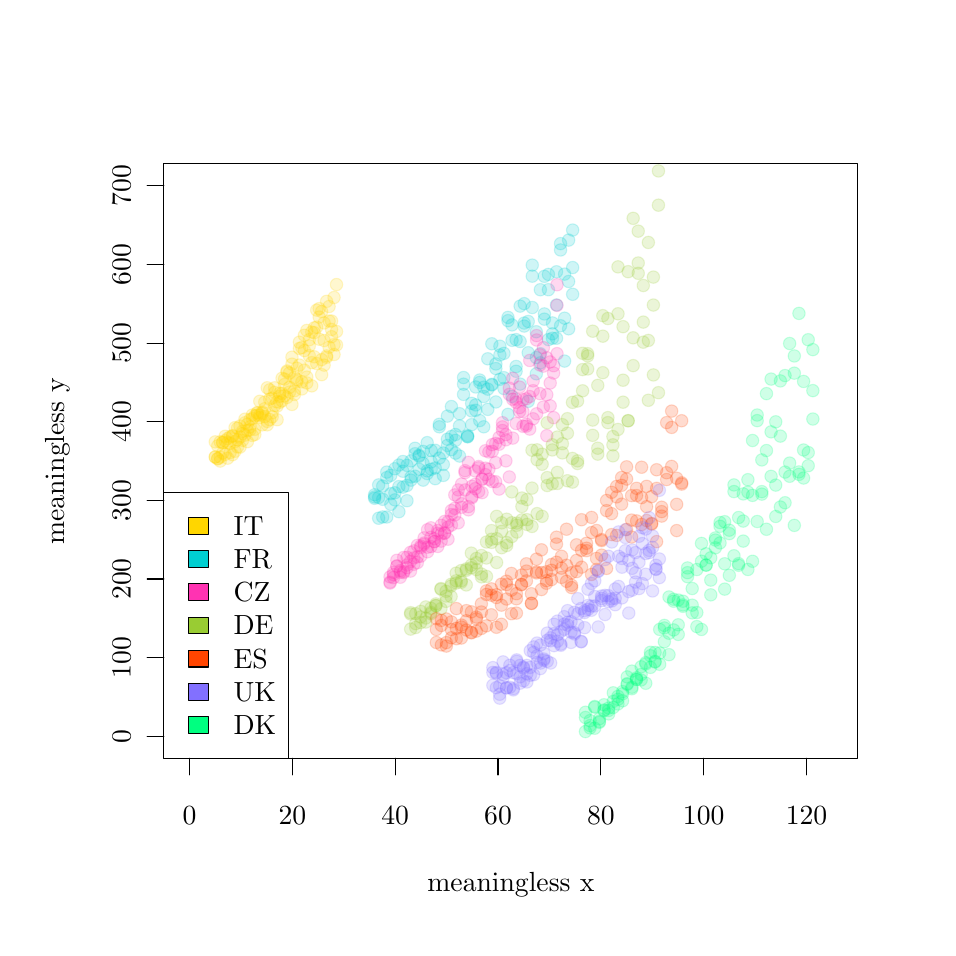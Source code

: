 % Created by tikzDevice version 0.6.1 on 2011-11-14 14:37:45
% !TEX encoding = UTF-8 Unicode
\begin{tikzpicture}[x=1pt,y=1pt]
\definecolor[named]{drawColor}{rgb}{0.00,0.00,0.00}
\definecolor[named]{fillColor}{rgb}{1.00,1.00,1.00}
\fill[color=fillColor,] (0,0) rectangle (325.21,325.21);
\begin{scope}
\path[clip] (  0.00,  0.00) rectangle (325.21,325.21);
\definecolor[named]{drawColor}{rgb}{0.16,0.64,0.71}
\definecolor[named]{drawColor}{rgb}{0.00,0.00,0.00}

\draw[color=drawColor,line cap=round,line join=round,fill opacity=0.00,] ( 58.49, 61.20) -- (281.44, 61.20);

\draw[color=drawColor,line cap=round,line join=round,fill opacity=0.00,] ( 58.49, 61.20) -- ( 58.49, 55.20);

\draw[color=drawColor,line cap=round,line join=round,fill opacity=0.00,] ( 95.65, 61.20) -- ( 95.65, 55.20);

\draw[color=drawColor,line cap=round,line join=round,fill opacity=0.00,] (132.80, 61.20) -- (132.80, 55.20);

\draw[color=drawColor,line cap=round,line join=round,fill opacity=0.00,] (169.96, 61.20) -- (169.96, 55.20);

\draw[color=drawColor,line cap=round,line join=round,fill opacity=0.00,] (207.12, 61.20) -- (207.12, 55.20);

\draw[color=drawColor,line cap=round,line join=round,fill opacity=0.00,] (244.28, 61.20) -- (244.28, 55.20);

\draw[color=drawColor,line cap=round,line join=round,fill opacity=0.00,] (281.44, 61.20) -- (281.44, 55.20);

\node[color=drawColor,anchor=base,inner sep=0pt, outer sep=0pt, scale=  1.00] at ( 58.49, 37.20) {0%
};

\node[color=drawColor,anchor=base,inner sep=0pt, outer sep=0pt, scale=  1.00] at ( 95.65, 37.20) {20%
};

\node[color=drawColor,anchor=base,inner sep=0pt, outer sep=0pt, scale=  1.00] at (132.80, 37.20) {40%
};

\node[color=drawColor,anchor=base,inner sep=0pt, outer sep=0pt, scale=  1.00] at (169.96, 37.20) {60%
};

\node[color=drawColor,anchor=base,inner sep=0pt, outer sep=0pt, scale=  1.00] at (207.12, 37.20) {80%
};

\node[color=drawColor,anchor=base,inner sep=0pt, outer sep=0pt, scale=  1.00] at (244.28, 37.20) {100%
};

\node[color=drawColor,anchor=base,inner sep=0pt, outer sep=0pt, scale=  1.00] at (281.44, 37.20) {120%
};

\draw[color=drawColor,line cap=round,line join=round,fill opacity=0.00,] ( 49.20, 69.16) -- ( 49.20,268.06);

\draw[color=drawColor,line cap=round,line join=round,fill opacity=0.00,] ( 49.20, 69.16) -- ( 43.20, 69.16);

\draw[color=drawColor,line cap=round,line join=round,fill opacity=0.00,] ( 49.20, 97.57) -- ( 43.20, 97.57);

\draw[color=drawColor,line cap=round,line join=round,fill opacity=0.00,] ( 49.20,125.99) -- ( 43.20,125.99);

\draw[color=drawColor,line cap=round,line join=round,fill opacity=0.00,] ( 49.20,154.40) -- ( 43.20,154.40);

\draw[color=drawColor,line cap=round,line join=round,fill opacity=0.00,] ( 49.20,182.81) -- ( 43.20,182.81);

\draw[color=drawColor,line cap=round,line join=round,fill opacity=0.00,] ( 49.20,211.23) -- ( 43.20,211.23);

\draw[color=drawColor,line cap=round,line join=round,fill opacity=0.00,] ( 49.20,239.64) -- ( 43.20,239.64);

\draw[color=drawColor,line cap=round,line join=round,fill opacity=0.00,] ( 49.20,268.06) -- ( 43.20,268.06);

\node[rotate= 90.00,color=drawColor,anchor=base,inner sep=0pt, outer sep=0pt, scale=  1.00] at ( 37.20, 69.16) {0%
};

\node[rotate= 90.00,color=drawColor,anchor=base,inner sep=0pt, outer sep=0pt, scale=  1.00] at ( 37.20, 97.57) {100%
};

\node[rotate= 90.00,color=drawColor,anchor=base,inner sep=0pt, outer sep=0pt, scale=  1.00] at ( 37.20,125.99) {200%
};

\node[rotate= 90.00,color=drawColor,anchor=base,inner sep=0pt, outer sep=0pt, scale=  1.00] at ( 37.20,154.40) {300%
};

\node[rotate= 90.00,color=drawColor,anchor=base,inner sep=0pt, outer sep=0pt, scale=  1.00] at ( 37.20,182.81) {400%
};

\node[rotate= 90.00,color=drawColor,anchor=base,inner sep=0pt, outer sep=0pt, scale=  1.00] at ( 37.20,211.23) {500%
};

\node[rotate= 90.00,color=drawColor,anchor=base,inner sep=0pt, outer sep=0pt, scale=  1.00] at ( 37.20,239.64) {600%
};

\node[rotate= 90.00,color=drawColor,anchor=base,inner sep=0pt, outer sep=0pt, scale=  1.00] at ( 37.20,268.06) {700%
};

\draw[color=drawColor,line cap=round,line join=round,fill opacity=0.00,] ( 49.20, 61.20) --
	(300.01, 61.20) --
	(300.01,276.01) --
	( 49.20,276.01) --
	( 49.20, 61.20);
\end{scope}
\begin{scope}
\path[clip] (  0.00,  0.00) rectangle (325.21,325.21);
\definecolor[named]{drawColor}{rgb}{0.16,0.64,0.71}
\definecolor[named]{drawColor}{rgb}{0.00,0.00,0.00}

\node[color=drawColor,anchor=base,inner sep=0pt, outer sep=0pt, scale=  1.00] at (174.61, 13.20) {meaningless x%
};

\node[rotate= 90.00,color=drawColor,anchor=base,inner sep=0pt, outer sep=0pt, scale=  1.00] at ( 13.20,168.61) {meaningless y%
};
\end{scope}
\begin{scope}
\path[clip] ( 49.20, 61.20) rectangle (300.01,276.01);
\definecolor[named]{drawColor}{rgb}{0.16,0.64,0.71}
\definecolor[named]{drawColor}{rgb}{1.00,0.84,0.00}
\definecolor[named]{fillColor}{rgb}{1.00,0.84,0.00}

\draw[color=drawColor,line cap=round,line join=round,fill=fillColor,fill opacity=0.19,draw opacity=0.19,] ( 67.78,170.07) circle (  2.25);

\draw[color=drawColor,line cap=round,line join=round,fill=fillColor,fill opacity=0.19,draw opacity=0.19,] ( 68.67,169.52) circle (  2.25);

\draw[color=drawColor,line cap=round,line join=round,fill=fillColor,fill opacity=0.19,draw opacity=0.19,] ( 69.57,170.04) circle (  2.25);

\draw[color=drawColor,line cap=round,line join=round,fill=fillColor,fill opacity=0.19,draw opacity=0.19,] ( 70.46,171.54) circle (  2.25);

\draw[color=drawColor,line cap=round,line join=round,fill=fillColor,fill opacity=0.19,draw opacity=0.19,] ( 71.36,175.95) circle (  2.25);

\draw[color=drawColor,line cap=round,line join=round,fill=fillColor,fill opacity=0.19,draw opacity=0.19,] ( 72.25,176.72) circle (  2.25);

\draw[color=drawColor,line cap=round,line join=round,fill=fillColor,fill opacity=0.19,draw opacity=0.19,] ( 73.14,171.70) circle (  2.25);

\draw[color=drawColor,line cap=round,line join=round,fill=fillColor,fill opacity=0.19,draw opacity=0.19,] ( 74.04,177.81) circle (  2.25);

\draw[color=drawColor,line cap=round,line join=round,fill=fillColor,fill opacity=0.19,draw opacity=0.19,] ( 74.93,180.69) circle (  2.25);

\draw[color=drawColor,line cap=round,line join=round,fill=fillColor,fill opacity=0.19,draw opacity=0.19,] ( 75.83,176.29) circle (  2.25);

\draw[color=drawColor,line cap=round,line join=round,fill=fillColor,fill opacity=0.19,draw opacity=0.19,] ( 76.72,181.26) circle (  2.25);

\draw[color=drawColor,line cap=round,line join=round,fill=fillColor,fill opacity=0.19,draw opacity=0.19,] ( 77.62,178.55) circle (  2.25);

\draw[color=drawColor,line cap=round,line join=round,fill=fillColor,fill opacity=0.19,draw opacity=0.19,] ( 78.51,182.45) circle (  2.25);

\draw[color=drawColor,line cap=round,line join=round,fill=fillColor,fill opacity=0.19,draw opacity=0.19,] ( 79.40,181.91) circle (  2.25);

\draw[color=drawColor,line cap=round,line join=round,fill=fillColor,fill opacity=0.19,draw opacity=0.19,] ( 80.30,179.85) circle (  2.25);

\draw[color=drawColor,line cap=round,line join=round,fill=fillColor,fill opacity=0.19,draw opacity=0.19,] ( 81.19,185.24) circle (  2.25);

\draw[color=drawColor,line cap=round,line join=round,fill=fillColor,fill opacity=0.19,draw opacity=0.19,] ( 82.09,184.92) circle (  2.25);

\draw[color=drawColor,line cap=round,line join=round,fill=fillColor,fill opacity=0.19,draw opacity=0.19,] ( 82.98,185.23) circle (  2.25);

\draw[color=drawColor,line cap=round,line join=round,fill=fillColor,fill opacity=0.19,draw opacity=0.19,] ( 83.87,185.23) circle (  2.25);

\draw[color=drawColor,line cap=round,line join=round,fill=fillColor,fill opacity=0.19,draw opacity=0.19,] ( 84.77,186.27) circle (  2.25);

\draw[color=drawColor,line cap=round,line join=round,fill=fillColor,fill opacity=0.19,draw opacity=0.19,] ( 85.66,189.92) circle (  2.25);

\draw[color=drawColor,line cap=round,line join=round,fill=fillColor,fill opacity=0.19,draw opacity=0.19,] ( 86.56,195.08) circle (  2.25);

\draw[color=drawColor,line cap=round,line join=round,fill=fillColor,fill opacity=0.19,draw opacity=0.19,] ( 87.45,183.59) circle (  2.25);

\draw[color=drawColor,line cap=round,line join=round,fill=fillColor,fill opacity=0.19,draw opacity=0.19,] ( 88.35,191.36) circle (  2.25);

\draw[color=drawColor,line cap=round,line join=round,fill=fillColor,fill opacity=0.19,draw opacity=0.19,] ( 89.24,195.07) circle (  2.25);

\draw[color=drawColor,line cap=round,line join=round,fill=fillColor,fill opacity=0.19,draw opacity=0.19,] ( 90.13,188.45) circle (  2.25);

\draw[color=drawColor,line cap=round,line join=round,fill=fillColor,fill opacity=0.19,draw opacity=0.19,] ( 91.03,193.10) circle (  2.25);

\draw[color=drawColor,line cap=round,line join=round,fill=fillColor,fill opacity=0.19,draw opacity=0.19,] ( 91.92,198.51) circle (  2.25);

\draw[color=drawColor,line cap=round,line join=round,fill=fillColor,fill opacity=0.19,draw opacity=0.19,] ( 92.82,196.27) circle (  2.25);

\draw[color=drawColor,line cap=round,line join=round,fill=fillColor,fill opacity=0.19,draw opacity=0.19,] ( 93.71,191.59) circle (  2.25);

\draw[color=drawColor,line cap=round,line join=round,fill=fillColor,fill opacity=0.19,draw opacity=0.19,] ( 94.61,193.56) circle (  2.25);

\draw[color=drawColor,line cap=round,line join=round,fill=fillColor,fill opacity=0.19,draw opacity=0.19,] ( 95.50,206.14) circle (  2.25);

\draw[color=drawColor,line cap=round,line join=round,fill=fillColor,fill opacity=0.19,draw opacity=0.19,] ( 96.39,192.68) circle (  2.25);

\draw[color=drawColor,line cap=round,line join=round,fill=fillColor,fill opacity=0.19,draw opacity=0.19,] ( 97.29,197.94) circle (  2.25);

\draw[color=drawColor,line cap=round,line join=round,fill=fillColor,fill opacity=0.19,draw opacity=0.19,] ( 98.18,209.29) circle (  2.25);

\draw[color=drawColor,line cap=round,line join=round,fill=fillColor,fill opacity=0.19,draw opacity=0.19,] ( 99.08,194.66) circle (  2.25);

\draw[color=drawColor,line cap=round,line join=round,fill=fillColor,fill opacity=0.19,draw opacity=0.19,] ( 99.97,208.52) circle (  2.25);

\draw[color=drawColor,line cap=round,line join=round,fill=fillColor,fill opacity=0.19,draw opacity=0.19,] (100.86,198.95) circle (  2.25);

\draw[color=drawColor,line cap=round,line join=round,fill=fillColor,fill opacity=0.19,draw opacity=0.19,] (101.76,206.67) circle (  2.25);

\draw[color=drawColor,line cap=round,line join=round,fill=fillColor,fill opacity=0.19,draw opacity=0.19,] (102.65,195.77) circle (  2.25);

\draw[color=drawColor,line cap=round,line join=round,fill=fillColor,fill opacity=0.19,draw opacity=0.19,] (103.55,216.74) circle (  2.25);

\draw[color=drawColor,line cap=round,line join=round,fill=fillColor,fill opacity=0.19,draw opacity=0.19,] (104.44,223.15) circle (  2.25);

\draw[color=drawColor,line cap=round,line join=round,fill=fillColor,fill opacity=0.19,draw opacity=0.19,] (105.34,220.64) circle (  2.25);

\draw[color=drawColor,line cap=round,line join=round,fill=fillColor,fill opacity=0.19,draw opacity=0.19,] (106.23,205.27) circle (  2.25);

\draw[color=drawColor,line cap=round,line join=round,fill=fillColor,fill opacity=0.19,draw opacity=0.19,] (107.12,218.51) circle (  2.25);

\draw[color=drawColor,line cap=round,line join=round,fill=fillColor,fill opacity=0.19,draw opacity=0.19,] (108.02,206.09) circle (  2.25);

\draw[color=drawColor,line cap=round,line join=round,fill=fillColor,fill opacity=0.19,draw opacity=0.19,] (108.91,219.19) circle (  2.25);

\draw[color=drawColor,line cap=round,line join=round,fill=fillColor,fill opacity=0.19,draw opacity=0.19,] (109.81,213.53) circle (  2.25);

\draw[color=drawColor,line cap=round,line join=round,fill=fillColor,fill opacity=0.19,draw opacity=0.19,] (110.70,207.11) circle (  2.25);

\draw[color=drawColor,line cap=round,line join=round,fill=fillColor,fill opacity=0.19,draw opacity=0.19,] (111.60,210.53) circle (  2.25);

\draw[color=drawColor,line cap=round,line join=round,fill=fillColor,fill opacity=0.19,draw opacity=0.19,] ( 67.78,175.54) circle (  2.25);

\draw[color=drawColor,line cap=round,line join=round,fill=fillColor,fill opacity=0.19,draw opacity=0.19,] ( 68.67,174.10) circle (  2.25);

\draw[color=drawColor,line cap=round,line join=round,fill=fillColor,fill opacity=0.19,draw opacity=0.19,] ( 69.57,168.60) circle (  2.25);

\draw[color=drawColor,line cap=round,line join=round,fill=fillColor,fill opacity=0.19,draw opacity=0.19,] ( 70.46,175.23) circle (  2.25);

\draw[color=drawColor,line cap=round,line join=round,fill=fillColor,fill opacity=0.19,draw opacity=0.19,] ( 71.36,177.57) circle (  2.25);

\draw[color=drawColor,line cap=round,line join=round,fill=fillColor,fill opacity=0.19,draw opacity=0.19,] ( 72.25,175.36) circle (  2.25);

\draw[color=drawColor,line cap=round,line join=round,fill=fillColor,fill opacity=0.19,draw opacity=0.19,] ( 73.14,175.00) circle (  2.25);

\draw[color=drawColor,line cap=round,line join=round,fill=fillColor,fill opacity=0.19,draw opacity=0.19,] ( 74.04,177.58) circle (  2.25);

\draw[color=drawColor,line cap=round,line join=round,fill=fillColor,fill opacity=0.19,draw opacity=0.19,] ( 74.93,172.14) circle (  2.25);

\draw[color=drawColor,line cap=round,line join=round,fill=fillColor,fill opacity=0.19,draw opacity=0.19,] ( 75.83,173.71) circle (  2.25);

\draw[color=drawColor,line cap=round,line join=round,fill=fillColor,fill opacity=0.19,draw opacity=0.19,] ( 76.72,173.63) circle (  2.25);

\draw[color=drawColor,line cap=round,line join=round,fill=fillColor,fill opacity=0.19,draw opacity=0.19,] ( 77.62,179.32) circle (  2.25);

\draw[color=drawColor,line cap=round,line join=round,fill=fillColor,fill opacity=0.19,draw opacity=0.19,] ( 78.51,177.97) circle (  2.25);

\draw[color=drawColor,line cap=round,line join=round,fill=fillColor,fill opacity=0.19,draw opacity=0.19,] ( 79.40,175.60) circle (  2.25);

\draw[color=drawColor,line cap=round,line join=round,fill=fillColor,fill opacity=0.19,draw opacity=0.19,] ( 80.30,183.55) circle (  2.25);

\draw[color=drawColor,line cap=round,line join=round,fill=fillColor,fill opacity=0.19,draw opacity=0.19,] ( 81.19,177.85) circle (  2.25);

\draw[color=drawColor,line cap=round,line join=round,fill=fillColor,fill opacity=0.19,draw opacity=0.19,] ( 82.09,180.07) circle (  2.25);

\draw[color=drawColor,line cap=round,line join=round,fill=fillColor,fill opacity=0.19,draw opacity=0.19,] ( 82.98,186.14) circle (  2.25);

\draw[color=drawColor,line cap=round,line join=round,fill=fillColor,fill opacity=0.19,draw opacity=0.19,] ( 83.87,190.21) circle (  2.25);

\draw[color=drawColor,line cap=round,line join=round,fill=fillColor,fill opacity=0.19,draw opacity=0.19,] ( 84.77,185.80) circle (  2.25);

\draw[color=drawColor,line cap=round,line join=round,fill=fillColor,fill opacity=0.19,draw opacity=0.19,] ( 85.66,184.69) circle (  2.25);

\draw[color=drawColor,line cap=round,line join=round,fill=fillColor,fill opacity=0.19,draw opacity=0.19,] ( 86.56,181.69) circle (  2.25);

\draw[color=drawColor,line cap=round,line join=round,fill=fillColor,fill opacity=0.19,draw opacity=0.19,] ( 87.45,194.35) circle (  2.25);

\draw[color=drawColor,line cap=round,line join=round,fill=fillColor,fill opacity=0.19,draw opacity=0.19,] ( 88.35,184.59) circle (  2.25);

\draw[color=drawColor,line cap=round,line join=round,fill=fillColor,fill opacity=0.19,draw opacity=0.19,] ( 89.24,188.65) circle (  2.25);

\draw[color=drawColor,line cap=round,line join=round,fill=fillColor,fill opacity=0.19,draw opacity=0.19,] ( 90.13,183.54) circle (  2.25);

\draw[color=drawColor,line cap=round,line join=round,fill=fillColor,fill opacity=0.19,draw opacity=0.19,] ( 91.03,189.81) circle (  2.25);

\draw[color=drawColor,line cap=round,line join=round,fill=fillColor,fill opacity=0.19,draw opacity=0.19,] ( 91.92,193.02) circle (  2.25);

\draw[color=drawColor,line cap=round,line join=round,fill=fillColor,fill opacity=0.19,draw opacity=0.19,] ( 92.82,198.23) circle (  2.25);

\draw[color=drawColor,line cap=round,line join=round,fill=fillColor,fill opacity=0.19,draw opacity=0.19,] ( 93.71,201.16) circle (  2.25);

\draw[color=drawColor,line cap=round,line join=round,fill=fillColor,fill opacity=0.19,draw opacity=0.19,] ( 94.61,200.42) circle (  2.25);

\draw[color=drawColor,line cap=round,line join=round,fill=fillColor,fill opacity=0.19,draw opacity=0.19,] ( 95.50,189.06) circle (  2.25);

\draw[color=drawColor,line cap=round,line join=round,fill=fillColor,fill opacity=0.19,draw opacity=0.19,] ( 96.39,193.97) circle (  2.25);

\draw[color=drawColor,line cap=round,line join=round,fill=fillColor,fill opacity=0.19,draw opacity=0.19,] ( 97.29,197.34) circle (  2.25);

\draw[color=drawColor,line cap=round,line join=round,fill=fillColor,fill opacity=0.19,draw opacity=0.19,] ( 98.18,211.56) circle (  2.25);

\draw[color=drawColor,line cap=round,line join=round,fill=fillColor,fill opacity=0.19,draw opacity=0.19,] ( 99.08,197.24) circle (  2.25);

\draw[color=drawColor,line cap=round,line join=round,fill=fillColor,fill opacity=0.19,draw opacity=0.19,] ( 99.97,214.05) circle (  2.25);

\draw[color=drawColor,line cap=round,line join=round,fill=fillColor,fill opacity=0.19,draw opacity=0.19,] (100.86,215.81) circle (  2.25);

\draw[color=drawColor,line cap=round,line join=round,fill=fillColor,fill opacity=0.19,draw opacity=0.19,] (101.76,212.45) circle (  2.25);

\draw[color=drawColor,line cap=round,line join=round,fill=fillColor,fill opacity=0.19,draw opacity=0.19,] (102.65,215.21) circle (  2.25);

\draw[color=drawColor,line cap=round,line join=round,fill=fillColor,fill opacity=0.19,draw opacity=0.19,] (103.55,206.27) circle (  2.25);

\draw[color=drawColor,line cap=round,line join=round,fill=fillColor,fill opacity=0.19,draw opacity=0.19,] (104.44,203.85) circle (  2.25);

\draw[color=drawColor,line cap=round,line join=round,fill=fillColor,fill opacity=0.19,draw opacity=0.19,] (105.34,212.64) circle (  2.25);

\draw[color=drawColor,line cap=round,line join=round,fill=fillColor,fill opacity=0.19,draw opacity=0.19,] (106.23,199.82) circle (  2.25);

\draw[color=drawColor,line cap=round,line join=round,fill=fillColor,fill opacity=0.19,draw opacity=0.19,] (107.12,212.15) circle (  2.25);

\draw[color=drawColor,line cap=round,line join=round,fill=fillColor,fill opacity=0.19,draw opacity=0.19,] (108.02,226.32) circle (  2.25);

\draw[color=drawColor,line cap=round,line join=round,fill=fillColor,fill opacity=0.19,draw opacity=0.19,] (108.91,224.45) circle (  2.25);

\draw[color=drawColor,line cap=round,line join=round,fill=fillColor,fill opacity=0.19,draw opacity=0.19,] (109.81,216.16) circle (  2.25);

\draw[color=drawColor,line cap=round,line join=round,fill=fillColor,fill opacity=0.19,draw opacity=0.19,] (110.70,227.70) circle (  2.25);

\draw[color=drawColor,line cap=round,line join=round,fill=fillColor,fill opacity=0.19,draw opacity=0.19,] (111.60,215.41) circle (  2.25);

\draw[color=drawColor,line cap=round,line join=round,fill=fillColor,fill opacity=0.19,draw opacity=0.19,] ( 67.78,170.07) circle (  2.25);

\draw[color=drawColor,line cap=round,line join=round,fill=fillColor,fill opacity=0.19,draw opacity=0.19,] ( 68.67,169.40) circle (  2.25);

\draw[color=drawColor,line cap=round,line join=round,fill=fillColor,fill opacity=0.19,draw opacity=0.19,] ( 69.57,175.55) circle (  2.25);

\draw[color=drawColor,line cap=round,line join=round,fill=fillColor,fill opacity=0.19,draw opacity=0.19,] ( 70.46,175.35) circle (  2.25);

\draw[color=drawColor,line cap=round,line join=round,fill=fillColor,fill opacity=0.19,draw opacity=0.19,] ( 71.36,171.02) circle (  2.25);

\draw[color=drawColor,line cap=round,line join=round,fill=fillColor,fill opacity=0.19,draw opacity=0.19,] ( 72.25,169.64) circle (  2.25);

\draw[color=drawColor,line cap=round,line join=round,fill=fillColor,fill opacity=0.19,draw opacity=0.19,] ( 73.14,177.35) circle (  2.25);

\draw[color=drawColor,line cap=round,line join=round,fill=fillColor,fill opacity=0.19,draw opacity=0.19,] ( 74.04,170.91) circle (  2.25);

\draw[color=drawColor,line cap=round,line join=round,fill=fillColor,fill opacity=0.19,draw opacity=0.19,] ( 74.93,175.63) circle (  2.25);

\draw[color=drawColor,line cap=round,line join=round,fill=fillColor,fill opacity=0.19,draw opacity=0.19,] ( 75.83,180.48) circle (  2.25);

\draw[color=drawColor,line cap=round,line join=round,fill=fillColor,fill opacity=0.19,draw opacity=0.19,] ( 76.72,177.29) circle (  2.25);

\draw[color=drawColor,line cap=round,line join=round,fill=fillColor,fill opacity=0.19,draw opacity=0.19,] ( 77.62,176.08) circle (  2.25);

\draw[color=drawColor,line cap=round,line join=round,fill=fillColor,fill opacity=0.19,draw opacity=0.19,] ( 78.51,183.73) circle (  2.25);

\draw[color=drawColor,line cap=round,line join=round,fill=fillColor,fill opacity=0.19,draw opacity=0.19,] ( 79.40,179.65) circle (  2.25);

\draw[color=drawColor,line cap=round,line join=round,fill=fillColor,fill opacity=0.19,draw opacity=0.19,] ( 80.30,180.93) circle (  2.25);

\draw[color=drawColor,line cap=round,line join=round,fill=fillColor,fill opacity=0.19,draw opacity=0.19,] ( 81.19,183.94) circle (  2.25);

\draw[color=drawColor,line cap=round,line join=round,fill=fillColor,fill opacity=0.19,draw opacity=0.19,] ( 82.09,178.21) circle (  2.25);

\draw[color=drawColor,line cap=round,line join=round,fill=fillColor,fill opacity=0.19,draw opacity=0.19,] ( 82.98,185.91) circle (  2.25);

\draw[color=drawColor,line cap=round,line join=round,fill=fillColor,fill opacity=0.19,draw opacity=0.19,] ( 83.87,184.35) circle (  2.25);

\draw[color=drawColor,line cap=round,line join=round,fill=fillColor,fill opacity=0.19,draw opacity=0.19,] ( 84.77,181.69) circle (  2.25);

\draw[color=drawColor,line cap=round,line join=round,fill=fillColor,fill opacity=0.19,draw opacity=0.19,] ( 85.66,187.52) circle (  2.25);

\draw[color=drawColor,line cap=round,line join=round,fill=fillColor,fill opacity=0.19,draw opacity=0.19,] ( 86.56,182.93) circle (  2.25);

\draw[color=drawColor,line cap=round,line join=round,fill=fillColor,fill opacity=0.19,draw opacity=0.19,] ( 87.45,190.97) circle (  2.25);

\draw[color=drawColor,line cap=round,line join=round,fill=fillColor,fill opacity=0.19,draw opacity=0.19,] ( 88.35,186.04) circle (  2.25);

\draw[color=drawColor,line cap=round,line join=round,fill=fillColor,fill opacity=0.19,draw opacity=0.19,] ( 89.24,193.40) circle (  2.25);

\draw[color=drawColor,line cap=round,line join=round,fill=fillColor,fill opacity=0.19,draw opacity=0.19,] ( 90.13,190.07) circle (  2.25);

\draw[color=drawColor,line cap=round,line join=round,fill=fillColor,fill opacity=0.19,draw opacity=0.19,] ( 91.03,192.01) circle (  2.25);

\draw[color=drawColor,line cap=round,line join=round,fill=fillColor,fill opacity=0.19,draw opacity=0.19,] ( 91.92,190.34) circle (  2.25);

\draw[color=drawColor,line cap=round,line join=round,fill=fillColor,fill opacity=0.19,draw opacity=0.19,] ( 92.82,192.18) circle (  2.25);

\draw[color=drawColor,line cap=round,line join=round,fill=fillColor,fill opacity=0.19,draw opacity=0.19,] ( 93.71,200.78) circle (  2.25);

\draw[color=drawColor,line cap=round,line join=round,fill=fillColor,fill opacity=0.19,draw opacity=0.19,] ( 94.61,195.23) circle (  2.25);

\draw[color=drawColor,line cap=round,line join=round,fill=fillColor,fill opacity=0.19,draw opacity=0.19,] ( 95.50,203.62) circle (  2.25);

\draw[color=drawColor,line cap=round,line join=round,fill=fillColor,fill opacity=0.19,draw opacity=0.19,] ( 96.39,198.81) circle (  2.25);

\draw[color=drawColor,line cap=round,line join=round,fill=fillColor,fill opacity=0.19,draw opacity=0.19,] ( 97.29,202.13) circle (  2.25);

\draw[color=drawColor,line cap=round,line join=round,fill=fillColor,fill opacity=0.19,draw opacity=0.19,] ( 98.18,203.30) circle (  2.25);

\draw[color=drawColor,line cap=round,line join=round,fill=fillColor,fill opacity=0.19,draw opacity=0.19,] ( 99.08,209.61) circle (  2.25);

\draw[color=drawColor,line cap=round,line join=round,fill=fillColor,fill opacity=0.19,draw opacity=0.19,] ( 99.97,201.46) circle (  2.25);

\draw[color=drawColor,line cap=round,line join=round,fill=fillColor,fill opacity=0.19,draw opacity=0.19,] (100.86,196.83) circle (  2.25);

\draw[color=drawColor,line cap=round,line join=round,fill=fillColor,fill opacity=0.19,draw opacity=0.19,] (101.76,210.24) circle (  2.25);

\draw[color=drawColor,line cap=round,line join=round,fill=fillColor,fill opacity=0.19,draw opacity=0.19,] (102.65,204.15) circle (  2.25);

\draw[color=drawColor,line cap=round,line join=round,fill=fillColor,fill opacity=0.19,draw opacity=0.19,] (103.55,215.00) circle (  2.25);

\draw[color=drawColor,line cap=round,line join=round,fill=fillColor,fill opacity=0.19,draw opacity=0.19,] (104.44,217.01) circle (  2.25);

\draw[color=drawColor,line cap=round,line join=round,fill=fillColor,fill opacity=0.19,draw opacity=0.19,] (105.34,223.69) circle (  2.25);

\draw[color=drawColor,line cap=round,line join=round,fill=fillColor,fill opacity=0.19,draw opacity=0.19,] (106.23,222.64) circle (  2.25);

\draw[color=drawColor,line cap=round,line join=round,fill=fillColor,fill opacity=0.19,draw opacity=0.19,] (107.12,203.27) circle (  2.25);

\draw[color=drawColor,line cap=round,line join=round,fill=fillColor,fill opacity=0.19,draw opacity=0.19,] (108.02,206.61) circle (  2.25);

\draw[color=drawColor,line cap=round,line join=round,fill=fillColor,fill opacity=0.19,draw opacity=0.19,] (108.91,209.73) circle (  2.25);

\draw[color=drawColor,line cap=round,line join=round,fill=fillColor,fill opacity=0.19,draw opacity=0.19,] (109.81,219.21) circle (  2.25);

\draw[color=drawColor,line cap=round,line join=round,fill=fillColor,fill opacity=0.19,draw opacity=0.19,] (110.70,210.70) circle (  2.25);

\draw[color=drawColor,line cap=round,line join=round,fill=fillColor,fill opacity=0.19,draw opacity=0.19,] (111.60,232.38) circle (  2.25);
\definecolor[named]{drawColor}{rgb}{0.00,0.81,0.82}
\definecolor[named]{fillColor}{rgb}{0.00,0.81,0.82}

\draw[color=drawColor,line cap=round,line join=round,fill=fillColor,fill opacity=0.19,draw opacity=0.19,] (125.37,155.16) circle (  2.25);

\draw[color=drawColor,line cap=round,line join=round,fill=fillColor,fill opacity=0.19,draw opacity=0.19,] (126.83,159.99) circle (  2.25);

\draw[color=drawColor,line cap=round,line join=round,fill=fillColor,fill opacity=0.19,draw opacity=0.19,] (128.29,159.59) circle (  2.25);

\draw[color=drawColor,line cap=round,line join=round,fill=fillColor,fill opacity=0.19,draw opacity=0.19,] (129.75,148.39) circle (  2.25);

\draw[color=drawColor,line cap=round,line join=round,fill=fillColor,fill opacity=0.19,draw opacity=0.19,] (131.21,163.44) circle (  2.25);

\draw[color=drawColor,line cap=round,line join=round,fill=fillColor,fill opacity=0.19,draw opacity=0.19,] (132.68,154.58) circle (  2.25);

\draw[color=drawColor,line cap=round,line join=round,fill=fillColor,fill opacity=0.19,draw opacity=0.19,] (134.14,150.31) circle (  2.25);

\draw[color=drawColor,line cap=round,line join=round,fill=fillColor,fill opacity=0.19,draw opacity=0.19,] (135.60,164.93) circle (  2.25);

\draw[color=drawColor,line cap=round,line join=round,fill=fillColor,fill opacity=0.19,draw opacity=0.19,] (137.06,154.27) circle (  2.25);

\draw[color=drawColor,line cap=round,line join=round,fill=fillColor,fill opacity=0.19,draw opacity=0.19,] (138.52,162.86) circle (  2.25);

\draw[color=drawColor,line cap=round,line join=round,fill=fillColor,fill opacity=0.19,draw opacity=0.19,] (139.98,171.25) circle (  2.25);

\draw[color=drawColor,line cap=round,line join=round,fill=fillColor,fill opacity=0.19,draw opacity=0.19,] (141.44,170.30) circle (  2.25);

\draw[color=drawColor,line cap=round,line join=round,fill=fillColor,fill opacity=0.19,draw opacity=0.19,] (142.90,167.74) circle (  2.25);

\draw[color=drawColor,line cap=round,line join=round,fill=fillColor,fill opacity=0.19,draw opacity=0.19,] (144.36,175.26) circle (  2.25);

\draw[color=drawColor,line cap=round,line join=round,fill=fillColor,fill opacity=0.19,draw opacity=0.19,] (145.82,165.65) circle (  2.25);

\draw[color=drawColor,line cap=round,line join=round,fill=fillColor,fill opacity=0.19,draw opacity=0.19,] (147.28,162.24) circle (  2.25);

\draw[color=drawColor,line cap=round,line join=round,fill=fillColor,fill opacity=0.19,draw opacity=0.19,] (148.74,180.98) circle (  2.25);

\draw[color=drawColor,line cap=round,line join=round,fill=fillColor,fill opacity=0.19,draw opacity=0.19,] (150.20,163.42) circle (  2.25);

\draw[color=drawColor,line cap=round,line join=round,fill=fillColor,fill opacity=0.19,draw opacity=0.19,] (151.66,176.50) circle (  2.25);

\draw[color=drawColor,line cap=round,line join=round,fill=fillColor,fill opacity=0.19,draw opacity=0.19,] (153.12,177.49) circle (  2.25);

\draw[color=drawColor,line cap=round,line join=round,fill=fillColor,fill opacity=0.19,draw opacity=0.19,] (154.58,176.08) circle (  2.25);

\draw[color=drawColor,line cap=round,line join=round,fill=fillColor,fill opacity=0.19,draw opacity=0.19,] (156.04,185.71) circle (  2.25);

\draw[color=drawColor,line cap=round,line join=round,fill=fillColor,fill opacity=0.19,draw opacity=0.19,] (157.50,196.39) circle (  2.25);

\draw[color=drawColor,line cap=round,line join=round,fill=fillColor,fill opacity=0.19,draw opacity=0.19,] (158.96,177.37) circle (  2.25);

\draw[color=drawColor,line cap=round,line join=round,fill=fillColor,fill opacity=0.19,draw opacity=0.19,] (160.42,181.74) circle (  2.25);

\draw[color=drawColor,line cap=round,line join=round,fill=fillColor,fill opacity=0.19,draw opacity=0.19,] (161.88,186.95) circle (  2.25);

\draw[color=drawColor,line cap=round,line join=round,fill=fillColor,fill opacity=0.19,draw opacity=0.19,] (163.34,183.23) circle (  2.25);

\draw[color=drawColor,line cap=round,line join=round,fill=fillColor,fill opacity=0.19,draw opacity=0.19,] (164.80,195.31) circle (  2.25);

\draw[color=drawColor,line cap=round,line join=round,fill=fillColor,fill opacity=0.19,draw opacity=0.19,] (166.26,187.28) circle (  2.25);

\draw[color=drawColor,line cap=round,line join=round,fill=fillColor,fill opacity=0.19,draw opacity=0.19,] (167.72,210.98) circle (  2.25);

\draw[color=drawColor,line cap=round,line join=round,fill=fillColor,fill opacity=0.19,draw opacity=0.19,] (169.18,189.96) circle (  2.25);

\draw[color=drawColor,line cap=round,line join=round,fill=fillColor,fill opacity=0.19,draw opacity=0.19,] (170.64,206.93) circle (  2.25);

\draw[color=drawColor,line cap=round,line join=round,fill=fillColor,fill opacity=0.19,draw opacity=0.19,] (172.10,207.52) circle (  2.25);

\draw[color=drawColor,line cap=round,line join=round,fill=fillColor,fill opacity=0.19,draw opacity=0.19,] (173.56,220.51) circle (  2.25);

\draw[color=drawColor,line cap=round,line join=round,fill=fillColor,fill opacity=0.19,draw opacity=0.19,] (175.02,191.97) circle (  2.25);

\draw[color=drawColor,line cap=round,line join=round,fill=fillColor,fill opacity=0.19,draw opacity=0.19,] (176.49,202.78) circle (  2.25);

\draw[color=drawColor,line cap=round,line join=round,fill=fillColor,fill opacity=0.19,draw opacity=0.19,] (177.95,211.80) circle (  2.25);

\draw[color=drawColor,line cap=round,line join=round,fill=fillColor,fill opacity=0.19,draw opacity=0.19,] (179.41,225.48) circle (  2.25);

\draw[color=drawColor,line cap=round,line join=round,fill=fillColor,fill opacity=0.19,draw opacity=0.19,] (180.87,207.75) circle (  2.25);

\draw[color=drawColor,line cap=round,line join=round,fill=fillColor,fill opacity=0.19,draw opacity=0.19,] (182.33,235.42) circle (  2.25);

\draw[color=drawColor,line cap=round,line join=round,fill=fillColor,fill opacity=0.19,draw opacity=0.19,] (183.79,206.00) circle (  2.25);

\draw[color=drawColor,line cap=round,line join=round,fill=fillColor,fill opacity=0.19,draw opacity=0.19,] (185.25,207.39) circle (  2.25);

\draw[color=drawColor,line cap=round,line join=round,fill=fillColor,fill opacity=0.19,draw opacity=0.19,] (186.71,219.88) circle (  2.25);

\draw[color=drawColor,line cap=round,line join=round,fill=fillColor,fill opacity=0.19,draw opacity=0.19,] (188.17,212.49) circle (  2.25);

\draw[color=drawColor,line cap=round,line join=round,fill=fillColor,fill opacity=0.19,draw opacity=0.19,] (189.63,213.00) circle (  2.25);

\draw[color=drawColor,line cap=round,line join=round,fill=fillColor,fill opacity=0.19,draw opacity=0.19,] (191.09,225.01) circle (  2.25);

\draw[color=drawColor,line cap=round,line join=round,fill=fillColor,fill opacity=0.19,draw opacity=0.19,] (192.55,244.88) circle (  2.25);

\draw[color=drawColor,line cap=round,line join=round,fill=fillColor,fill opacity=0.19,draw opacity=0.19,] (194.01,220.23) circle (  2.25);

\draw[color=drawColor,line cap=round,line join=round,fill=fillColor,fill opacity=0.19,draw opacity=0.19,] (195.47,248.45) circle (  2.25);

\draw[color=drawColor,line cap=round,line join=round,fill=fillColor,fill opacity=0.19,draw opacity=0.19,] (196.93,228.87) circle (  2.25);

\draw[color=drawColor,line cap=round,line join=round,fill=fillColor,fill opacity=0.19,draw opacity=0.19,] (125.37,156.42) circle (  2.25);

\draw[color=drawColor,line cap=round,line join=round,fill=fillColor,fill opacity=0.19,draw opacity=0.19,] (126.83,147.95) circle (  2.25);

\draw[color=drawColor,line cap=round,line join=round,fill=fillColor,fill opacity=0.19,draw opacity=0.19,] (128.29,154.79) circle (  2.25);

\draw[color=drawColor,line cap=round,line join=round,fill=fillColor,fill opacity=0.19,draw opacity=0.19,] (129.75,162.62) circle (  2.25);

\draw[color=drawColor,line cap=round,line join=round,fill=fillColor,fill opacity=0.19,draw opacity=0.19,] (131.21,152.97) circle (  2.25);

\draw[color=drawColor,line cap=round,line join=round,fill=fillColor,fill opacity=0.19,draw opacity=0.19,] (132.68,165.83) circle (  2.25);

\draw[color=drawColor,line cap=round,line join=round,fill=fillColor,fill opacity=0.19,draw opacity=0.19,] (134.14,159.38) circle (  2.25);

\draw[color=drawColor,line cap=round,line join=round,fill=fillColor,fill opacity=0.19,draw opacity=0.19,] (135.60,168.44) circle (  2.25);

\draw[color=drawColor,line cap=round,line join=round,fill=fillColor,fill opacity=0.19,draw opacity=0.19,] (137.06,159.79) circle (  2.25);

\draw[color=drawColor,line cap=round,line join=round,fill=fillColor,fill opacity=0.19,draw opacity=0.19,] (138.52,168.67) circle (  2.25);

\draw[color=drawColor,line cap=round,line join=round,fill=fillColor,fill opacity=0.19,draw opacity=0.19,] (139.98,163.14) circle (  2.25);

\draw[color=drawColor,line cap=round,line join=round,fill=fillColor,fill opacity=0.19,draw opacity=0.19,] (141.44,170.67) circle (  2.25);

\draw[color=drawColor,line cap=round,line join=round,fill=fillColor,fill opacity=0.19,draw opacity=0.19,] (142.90,172.07) circle (  2.25);

\draw[color=drawColor,line cap=round,line join=round,fill=fillColor,fill opacity=0.19,draw opacity=0.19,] (144.36,164.09) circle (  2.25);

\draw[color=drawColor,line cap=round,line join=round,fill=fillColor,fill opacity=0.19,draw opacity=0.19,] (145.82,172.40) circle (  2.25);

\draw[color=drawColor,line cap=round,line join=round,fill=fillColor,fill opacity=0.19,draw opacity=0.19,] (147.28,166.10) circle (  2.25);

\draw[color=drawColor,line cap=round,line join=round,fill=fillColor,fill opacity=0.19,draw opacity=0.19,] (148.74,181.90) circle (  2.25);

\draw[color=drawColor,line cap=round,line join=round,fill=fillColor,fill opacity=0.19,draw opacity=0.19,] (150.20,167.38) circle (  2.25);

\draw[color=drawColor,line cap=round,line join=round,fill=fillColor,fill opacity=0.19,draw opacity=0.19,] (151.66,174.23) circle (  2.25);

\draw[color=drawColor,line cap=round,line join=round,fill=fillColor,fill opacity=0.19,draw opacity=0.19,] (153.12,188.30) circle (  2.25);

\draw[color=drawColor,line cap=round,line join=round,fill=fillColor,fill opacity=0.19,draw opacity=0.19,] (154.58,178.19) circle (  2.25);

\draw[color=drawColor,line cap=round,line join=round,fill=fillColor,fill opacity=0.19,draw opacity=0.19,] (156.04,181.30) circle (  2.25);

\draw[color=drawColor,line cap=round,line join=round,fill=fillColor,fill opacity=0.19,draw opacity=0.19,] (157.50,192.69) circle (  2.25);

\draw[color=drawColor,line cap=round,line join=round,fill=fillColor,fill opacity=0.19,draw opacity=0.19,] (158.96,177.85) circle (  2.25);

\draw[color=drawColor,line cap=round,line join=round,fill=fillColor,fill opacity=0.19,draw opacity=0.19,] (160.42,189.46) circle (  2.25);

\draw[color=drawColor,line cap=round,line join=round,fill=fillColor,fill opacity=0.19,draw opacity=0.19,] (161.88,188.89) circle (  2.25);

\draw[color=drawColor,line cap=round,line join=round,fill=fillColor,fill opacity=0.19,draw opacity=0.19,] (163.34,197.02) circle (  2.25);

\draw[color=drawColor,line cap=round,line join=round,fill=fillColor,fill opacity=0.19,draw opacity=0.19,] (164.80,180.98) circle (  2.25);

\draw[color=drawColor,line cap=round,line join=round,fill=fillColor,fill opacity=0.19,draw opacity=0.19,] (166.26,205.56) circle (  2.25);

\draw[color=drawColor,line cap=round,line join=round,fill=fillColor,fill opacity=0.19,draw opacity=0.19,] (167.72,196.10) circle (  2.25);

\draw[color=drawColor,line cap=round,line join=round,fill=fillColor,fill opacity=0.19,draw opacity=0.19,] (169.18,203.69) circle (  2.25);

\draw[color=drawColor,line cap=round,line join=round,fill=fillColor,fill opacity=0.19,draw opacity=0.19,] (170.64,210.10) circle (  2.25);

\draw[color=drawColor,line cap=round,line join=round,fill=fillColor,fill opacity=0.19,draw opacity=0.19,] (172.10,194.83) circle (  2.25);

\draw[color=drawColor,line cap=round,line join=round,fill=fillColor,fill opacity=0.19,draw opacity=0.19,] (173.56,219.33) circle (  2.25);

\draw[color=drawColor,line cap=round,line join=round,fill=fillColor,fill opacity=0.19,draw opacity=0.19,] (175.02,217.80) circle (  2.25);

\draw[color=drawColor,line cap=round,line join=round,fill=fillColor,fill opacity=0.19,draw opacity=0.19,] (176.49,212.48) circle (  2.25);

\draw[color=drawColor,line cap=round,line join=round,fill=fillColor,fill opacity=0.19,draw opacity=0.19,] (177.95,196.42) circle (  2.25);

\draw[color=drawColor,line cap=round,line join=round,fill=fillColor,fill opacity=0.19,draw opacity=0.19,] (179.41,218.47) circle (  2.25);

\draw[color=drawColor,line cap=round,line join=round,fill=fillColor,fill opacity=0.19,draw opacity=0.19,] (180.87,219.04) circle (  2.25);

\draw[color=drawColor,line cap=round,line join=round,fill=fillColor,fill opacity=0.19,draw opacity=0.19,] (182.33,239.41) circle (  2.25);

\draw[color=drawColor,line cap=round,line join=round,fill=fillColor,fill opacity=0.19,draw opacity=0.19,] (183.79,200.13) circle (  2.25);

\draw[color=drawColor,line cap=round,line join=round,fill=fillColor,fill opacity=0.19,draw opacity=0.19,] (185.25,230.51) circle (  2.25);

\draw[color=drawColor,line cap=round,line join=round,fill=fillColor,fill opacity=0.19,draw opacity=0.19,] (186.71,235.36) circle (  2.25);

\draw[color=drawColor,line cap=round,line join=round,fill=fillColor,fill opacity=0.19,draw opacity=0.19,] (188.17,230.52) circle (  2.25);

\draw[color=drawColor,line cap=round,line join=round,fill=fillColor,fill opacity=0.19,draw opacity=0.19,] (189.63,218.51) circle (  2.25);

\draw[color=drawColor,line cap=round,line join=round,fill=fillColor,fill opacity=0.19,draw opacity=0.19,] (191.09,236.99) circle (  2.25);

\draw[color=drawColor,line cap=round,line join=round,fill=fillColor,fill opacity=0.19,draw opacity=0.19,] (192.55,247.18) circle (  2.25);

\draw[color=drawColor,line cap=round,line join=round,fill=fillColor,fill opacity=0.19,draw opacity=0.19,] (194.01,236.16) circle (  2.25);

\draw[color=drawColor,line cap=round,line join=round,fill=fillColor,fill opacity=0.19,draw opacity=0.19,] (195.47,216.39) circle (  2.25);

\draw[color=drawColor,line cap=round,line join=round,fill=fillColor,fill opacity=0.19,draw opacity=0.19,] (196.93,238.53) circle (  2.25);

\draw[color=drawColor,line cap=round,line join=round,fill=fillColor,fill opacity=0.19,draw opacity=0.19,] (125.37,155.66) circle (  2.25);

\draw[color=drawColor,line cap=round,line join=round,fill=fillColor,fill opacity=0.19,draw opacity=0.19,] (126.83,155.45) circle (  2.25);

\draw[color=drawColor,line cap=round,line join=round,fill=fillColor,fill opacity=0.19,draw opacity=0.19,] (128.29,148.41) circle (  2.25);

\draw[color=drawColor,line cap=round,line join=round,fill=fillColor,fill opacity=0.19,draw opacity=0.19,] (129.75,164.62) circle (  2.25);

\draw[color=drawColor,line cap=round,line join=round,fill=fillColor,fill opacity=0.19,draw opacity=0.19,] (131.21,156.82) circle (  2.25);

\draw[color=drawColor,line cap=round,line join=round,fill=fillColor,fill opacity=0.19,draw opacity=0.19,] (132.68,157.14) circle (  2.25);

\draw[color=drawColor,line cap=round,line join=round,fill=fillColor,fill opacity=0.19,draw opacity=0.19,] (134.14,167.17) circle (  2.25);

\draw[color=drawColor,line cap=round,line join=round,fill=fillColor,fill opacity=0.19,draw opacity=0.19,] (135.60,159.18) circle (  2.25);

\draw[color=drawColor,line cap=round,line join=round,fill=fillColor,fill opacity=0.19,draw opacity=0.19,] (137.06,167.04) circle (  2.25);

\draw[color=drawColor,line cap=round,line join=round,fill=fillColor,fill opacity=0.19,draw opacity=0.19,] (138.52,161.72) circle (  2.25);

\draw[color=drawColor,line cap=round,line join=round,fill=fillColor,fill opacity=0.19,draw opacity=0.19,] (139.98,173.23) circle (  2.25);

\draw[color=drawColor,line cap=round,line join=round,fill=fillColor,fill opacity=0.19,draw opacity=0.19,] (141.44,165.64) circle (  2.25);

\draw[color=drawColor,line cap=round,line join=round,fill=fillColor,fill opacity=0.19,draw opacity=0.19,] (142.90,161.71) circle (  2.25);

\draw[color=drawColor,line cap=round,line join=round,fill=fillColor,fill opacity=0.19,draw opacity=0.19,] (144.36,165.06) circle (  2.25);

\draw[color=drawColor,line cap=round,line join=round,fill=fillColor,fill opacity=0.19,draw opacity=0.19,] (145.82,168.31) circle (  2.25);

\draw[color=drawColor,line cap=round,line join=round,fill=fillColor,fill opacity=0.19,draw opacity=0.19,] (147.28,172.50) circle (  2.25);

\draw[color=drawColor,line cap=round,line join=round,fill=fillColor,fill opacity=0.19,draw opacity=0.19,] (148.74,169.68) circle (  2.25);

\draw[color=drawColor,line cap=round,line join=round,fill=fillColor,fill opacity=0.19,draw opacity=0.19,] (150.20,171.52) circle (  2.25);

\draw[color=drawColor,line cap=round,line join=round,fill=fillColor,fill opacity=0.19,draw opacity=0.19,] (151.66,184.84) circle (  2.25);

\draw[color=drawColor,line cap=round,line join=round,fill=fillColor,fill opacity=0.19,draw opacity=0.19,] (153.12,172.76) circle (  2.25);

\draw[color=drawColor,line cap=round,line join=round,fill=fillColor,fill opacity=0.19,draw opacity=0.19,] (154.58,171.46) circle (  2.25);

\draw[color=drawColor,line cap=round,line join=round,fill=fillColor,fill opacity=0.19,draw opacity=0.19,] (156.04,170.41) circle (  2.25);

\draw[color=drawColor,line cap=round,line join=round,fill=fillColor,fill opacity=0.19,draw opacity=0.19,] (157.50,198.79) circle (  2.25);

\draw[color=drawColor,line cap=round,line join=round,fill=fillColor,fill opacity=0.19,draw opacity=0.19,] (158.96,177.45) circle (  2.25);

\draw[color=drawColor,line cap=round,line join=round,fill=fillColor,fill opacity=0.19,draw opacity=0.19,] (160.42,186.70) circle (  2.25);

\draw[color=drawColor,line cap=round,line join=round,fill=fillColor,fill opacity=0.19,draw opacity=0.19,] (161.88,195.38) circle (  2.25);

\draw[color=drawColor,line cap=round,line join=round,fill=fillColor,fill opacity=0.19,draw opacity=0.19,] (163.34,197.89) circle (  2.25);

\draw[color=drawColor,line cap=round,line join=round,fill=fillColor,fill opacity=0.19,draw opacity=0.19,] (164.80,191.93) circle (  2.25);

\draw[color=drawColor,line cap=round,line join=round,fill=fillColor,fill opacity=0.19,draw opacity=0.19,] (166.26,194.59) circle (  2.25);

\draw[color=drawColor,line cap=round,line join=round,fill=fillColor,fill opacity=0.19,draw opacity=0.19,] (167.72,196.34) circle (  2.25);

\draw[color=drawColor,line cap=round,line join=round,fill=fillColor,fill opacity=0.19,draw opacity=0.19,] (169.18,202.03) circle (  2.25);

\draw[color=drawColor,line cap=round,line join=round,fill=fillColor,fill opacity=0.19,draw opacity=0.19,] (170.64,198.15) circle (  2.25);

\draw[color=drawColor,line cap=round,line join=round,fill=fillColor,fill opacity=0.19,draw opacity=0.19,] (172.10,198.73) circle (  2.25);

\draw[color=drawColor,line cap=round,line join=round,fill=fillColor,fill opacity=0.19,draw opacity=0.19,] (173.56,185.48) circle (  2.25);

\draw[color=drawColor,line cap=round,line join=round,fill=fillColor,fill opacity=0.19,draw opacity=0.19,] (175.02,212.23) circle (  2.25);

\draw[color=drawColor,line cap=round,line join=round,fill=fillColor,fill opacity=0.19,draw opacity=0.19,] (176.49,201.05) circle (  2.25);

\draw[color=drawColor,line cap=round,line join=round,fill=fillColor,fill opacity=0.19,draw opacity=0.19,] (177.95,224.59) circle (  2.25);

\draw[color=drawColor,line cap=round,line join=round,fill=fillColor,fill opacity=0.19,draw opacity=0.19,] (179.41,217.39) circle (  2.25);

\draw[color=drawColor,line cap=round,line join=round,fill=fillColor,fill opacity=0.19,draw opacity=0.19,] (180.87,190.19) circle (  2.25);

\draw[color=drawColor,line cap=round,line join=round,fill=fillColor,fill opacity=0.19,draw opacity=0.19,] (182.33,224.09) circle (  2.25);

\draw[color=drawColor,line cap=round,line join=round,fill=fillColor,fill opacity=0.19,draw opacity=0.19,] (183.79,215.32) circle (  2.25);

\draw[color=drawColor,line cap=round,line join=round,fill=fillColor,fill opacity=0.19,draw opacity=0.19,] (185.25,204.09) circle (  2.25);

\draw[color=drawColor,line cap=round,line join=round,fill=fillColor,fill opacity=0.19,draw opacity=0.19,] (186.71,221.77) circle (  2.25);

\draw[color=drawColor,line cap=round,line join=round,fill=fillColor,fill opacity=0.19,draw opacity=0.19,] (188.17,236.06) circle (  2.25);

\draw[color=drawColor,line cap=round,line join=round,fill=fillColor,fill opacity=0.19,draw opacity=0.19,] (189.63,214.59) circle (  2.25);

\draw[color=drawColor,line cap=round,line join=round,fill=fillColor,fill opacity=0.19,draw opacity=0.19,] (191.09,212.99) circle (  2.25);

\draw[color=drawColor,line cap=round,line join=round,fill=fillColor,fill opacity=0.19,draw opacity=0.19,] (192.55,217.49) circle (  2.25);

\draw[color=drawColor,line cap=round,line join=round,fill=fillColor,fill opacity=0.19,draw opacity=0.19,] (194.01,204.73) circle (  2.25);

\draw[color=drawColor,line cap=round,line join=round,fill=fillColor,fill opacity=0.19,draw opacity=0.19,] (195.47,233.50) circle (  2.25);

\draw[color=drawColor,line cap=round,line join=round,fill=fillColor,fill opacity=0.19,draw opacity=0.19,] (196.93,252.07) circle (  2.25);
\definecolor[named]{drawColor}{rgb}{1.00,0.20,0.70}
\definecolor[named]{fillColor}{rgb}{1.00,0.20,0.70}

\draw[color=drawColor,line cap=round,line join=round,fill=fillColor,fill opacity=0.19,draw opacity=0.19,] (130.95,124.86) circle (  2.25);

\draw[color=drawColor,line cap=round,line join=round,fill=fillColor,fill opacity=0.19,draw opacity=0.19,] (132.18,126.47) circle (  2.25);

\draw[color=drawColor,line cap=round,line join=round,fill=fillColor,fill opacity=0.19,draw opacity=0.19,] (133.41,132.75) circle (  2.25);

\draw[color=drawColor,line cap=round,line join=round,fill=fillColor,fill opacity=0.19,draw opacity=0.19,] (134.64,128.40) circle (  2.25);

\draw[color=drawColor,line cap=round,line join=round,fill=fillColor,fill opacity=0.19,draw opacity=0.19,] (135.87,133.79) circle (  2.25);

\draw[color=drawColor,line cap=round,line join=round,fill=fillColor,fill opacity=0.19,draw opacity=0.19,] (137.10,133.82) circle (  2.25);

\draw[color=drawColor,line cap=round,line join=round,fill=fillColor,fill opacity=0.19,draw opacity=0.19,] (138.33,135.62) circle (  2.25);

\draw[color=drawColor,line cap=round,line join=round,fill=fillColor,fill opacity=0.19,draw opacity=0.19,] (139.56,133.64) circle (  2.25);

\draw[color=drawColor,line cap=round,line join=round,fill=fillColor,fill opacity=0.19,draw opacity=0.19,] (140.80,138.11) circle (  2.25);

\draw[color=drawColor,line cap=round,line join=round,fill=fillColor,fill opacity=0.19,draw opacity=0.19,] (142.03,137.92) circle (  2.25);

\draw[color=drawColor,line cap=round,line join=round,fill=fillColor,fill opacity=0.19,draw opacity=0.19,] (143.26,139.02) circle (  2.25);

\draw[color=drawColor,line cap=round,line join=round,fill=fillColor,fill opacity=0.19,draw opacity=0.19,] (144.49,135.82) circle (  2.25);

\draw[color=drawColor,line cap=round,line join=round,fill=fillColor,fill opacity=0.19,draw opacity=0.19,] (145.72,144.47) circle (  2.25);

\draw[color=drawColor,line cap=round,line join=round,fill=fillColor,fill opacity=0.19,draw opacity=0.19,] (146.95,140.53) circle (  2.25);

\draw[color=drawColor,line cap=round,line join=round,fill=fillColor,fill opacity=0.19,draw opacity=0.19,] (148.18,142.52) circle (  2.25);

\draw[color=drawColor,line cap=round,line join=round,fill=fillColor,fill opacity=0.19,draw opacity=0.19,] (149.41,145.40) circle (  2.25);

\draw[color=drawColor,line cap=round,line join=round,fill=fillColor,fill opacity=0.19,draw opacity=0.19,] (150.64,142.45) circle (  2.25);

\draw[color=drawColor,line cap=round,line join=round,fill=fillColor,fill opacity=0.19,draw opacity=0.19,] (151.88,146.66) circle (  2.25);

\draw[color=drawColor,line cap=round,line join=round,fill=fillColor,fill opacity=0.19,draw opacity=0.19,] (153.11,149.26) circle (  2.25);

\draw[color=drawColor,line cap=round,line join=round,fill=fillColor,fill opacity=0.19,draw opacity=0.19,] (154.34,151.50) circle (  2.25);

\draw[color=drawColor,line cap=round,line join=round,fill=fillColor,fill opacity=0.19,draw opacity=0.19,] (155.57,158.18) circle (  2.25);

\draw[color=drawColor,line cap=round,line join=round,fill=fillColor,fill opacity=0.19,draw opacity=0.19,] (156.80,153.18) circle (  2.25);

\draw[color=drawColor,line cap=round,line join=round,fill=fillColor,fill opacity=0.19,draw opacity=0.19,] (158.03,164.44) circle (  2.25);

\draw[color=drawColor,line cap=round,line join=round,fill=fillColor,fill opacity=0.19,draw opacity=0.19,] (159.26,168.12) circle (  2.25);

\draw[color=drawColor,line cap=round,line join=round,fill=fillColor,fill opacity=0.19,draw opacity=0.19,] (160.49,159.48) circle (  2.25);

\draw[color=drawColor,line cap=round,line join=round,fill=fillColor,fill opacity=0.19,draw opacity=0.19,] (161.72,160.17) circle (  2.25);

\draw[color=drawColor,line cap=round,line join=round,fill=fillColor,fill opacity=0.19,draw opacity=0.19,] (162.96,157.59) circle (  2.25);

\draw[color=drawColor,line cap=round,line join=round,fill=fillColor,fill opacity=0.19,draw opacity=0.19,] (164.19,161.99) circle (  2.25);

\draw[color=drawColor,line cap=round,line join=round,fill=fillColor,fill opacity=0.19,draw opacity=0.19,] (165.42,172.32) circle (  2.25);

\draw[color=drawColor,line cap=round,line join=round,fill=fillColor,fill opacity=0.19,draw opacity=0.19,] (166.65,165.64) circle (  2.25);

\draw[color=drawColor,line cap=round,line join=round,fill=fillColor,fill opacity=0.19,draw opacity=0.19,] (167.88,172.13) circle (  2.25);

\draw[color=drawColor,line cap=round,line join=round,fill=fillColor,fill opacity=0.19,draw opacity=0.19,] (169.11,168.03) circle (  2.25);

\draw[color=drawColor,line cap=round,line join=round,fill=fillColor,fill opacity=0.19,draw opacity=0.19,] (170.34,177.12) circle (  2.25);

\draw[color=drawColor,line cap=round,line join=round,fill=fillColor,fill opacity=0.19,draw opacity=0.19,] (171.57,179.63) circle (  2.25);

\draw[color=drawColor,line cap=round,line join=round,fill=fillColor,fill opacity=0.19,draw opacity=0.19,] (172.80,178.16) circle (  2.25);

\draw[color=drawColor,line cap=round,line join=round,fill=fillColor,fill opacity=0.19,draw opacity=0.19,] (174.03,194.97) circle (  2.25);

\draw[color=drawColor,line cap=round,line join=round,fill=fillColor,fill opacity=0.19,draw opacity=0.19,] (175.27,198.51) circle (  2.25);

\draw[color=drawColor,line cap=round,line join=round,fill=fillColor,fill opacity=0.19,draw opacity=0.19,] (176.50,182.16) circle (  2.25);

\draw[color=drawColor,line cap=round,line join=round,fill=fillColor,fill opacity=0.19,draw opacity=0.19,] (177.73,186.50) circle (  2.25);

\draw[color=drawColor,line cap=round,line join=round,fill=fillColor,fill opacity=0.19,draw opacity=0.19,] (178.96,186.47) circle (  2.25);

\draw[color=drawColor,line cap=round,line join=round,fill=fillColor,fill opacity=0.19,draw opacity=0.19,] (180.19,181.22) circle (  2.25);

\draw[color=drawColor,line cap=round,line join=round,fill=fillColor,fill opacity=0.19,draw opacity=0.19,] (181.42,180.16) circle (  2.25);

\draw[color=drawColor,line cap=round,line join=round,fill=fillColor,fill opacity=0.19,draw opacity=0.19,] (182.65,194.02) circle (  2.25);

\draw[color=drawColor,line cap=round,line join=round,fill=fillColor,fill opacity=0.19,draw opacity=0.19,] (183.88,185.67) circle (  2.25);

\draw[color=drawColor,line cap=round,line join=round,fill=fillColor,fill opacity=0.19,draw opacity=0.19,] (185.11,192.98) circle (  2.25);

\draw[color=drawColor,line cap=round,line join=round,fill=fillColor,fill opacity=0.19,draw opacity=0.19,] (186.35,202.91) circle (  2.25);

\draw[color=drawColor,line cap=round,line join=round,fill=fillColor,fill opacity=0.19,draw opacity=0.19,] (187.58,192.58) circle (  2.25);

\draw[color=drawColor,line cap=round,line join=round,fill=fillColor,fill opacity=0.19,draw opacity=0.19,] (188.81,196.81) circle (  2.25);

\draw[color=drawColor,line cap=round,line join=round,fill=fillColor,fill opacity=0.19,draw opacity=0.19,] (190.04,184.29) circle (  2.25);

\draw[color=drawColor,line cap=round,line join=round,fill=fillColor,fill opacity=0.19,draw opacity=0.19,] (191.27,207.41) circle (  2.25);

\draw[color=drawColor,line cap=round,line join=round,fill=fillColor,fill opacity=0.19,draw opacity=0.19,] (130.95,124.52) circle (  2.25);

\draw[color=drawColor,line cap=round,line join=round,fill=fillColor,fill opacity=0.19,draw opacity=0.19,] (132.18,128.36) circle (  2.25);

\draw[color=drawColor,line cap=round,line join=round,fill=fillColor,fill opacity=0.19,draw opacity=0.19,] (133.41,130.58) circle (  2.25);

\draw[color=drawColor,line cap=round,line join=round,fill=fillColor,fill opacity=0.19,draw opacity=0.19,] (134.64,126.62) circle (  2.25);

\draw[color=drawColor,line cap=round,line join=round,fill=fillColor,fill opacity=0.19,draw opacity=0.19,] (135.87,128.68) circle (  2.25);

\draw[color=drawColor,line cap=round,line join=round,fill=fillColor,fill opacity=0.19,draw opacity=0.19,] (137.10,130.08) circle (  2.25);

\draw[color=drawColor,line cap=round,line join=round,fill=fillColor,fill opacity=0.19,draw opacity=0.19,] (138.33,132.37) circle (  2.25);

\draw[color=drawColor,line cap=round,line join=round,fill=fillColor,fill opacity=0.19,draw opacity=0.19,] (139.56,131.32) circle (  2.25);

\draw[color=drawColor,line cap=round,line join=round,fill=fillColor,fill opacity=0.19,draw opacity=0.19,] (140.80,133.97) circle (  2.25);

\draw[color=drawColor,line cap=round,line join=round,fill=fillColor,fill opacity=0.19,draw opacity=0.19,] (142.03,134.23) circle (  2.25);

\draw[color=drawColor,line cap=round,line join=round,fill=fillColor,fill opacity=0.19,draw opacity=0.19,] (143.26,138.58) circle (  2.25);

\draw[color=drawColor,line cap=round,line join=round,fill=fillColor,fill opacity=0.19,draw opacity=0.19,] (144.49,143.79) circle (  2.25);

\draw[color=drawColor,line cap=round,line join=round,fill=fillColor,fill opacity=0.19,draw opacity=0.19,] (145.72,137.68) circle (  2.25);

\draw[color=drawColor,line cap=round,line join=round,fill=fillColor,fill opacity=0.19,draw opacity=0.19,] (146.95,139.53) circle (  2.25);

\draw[color=drawColor,line cap=round,line join=round,fill=fillColor,fill opacity=0.19,draw opacity=0.19,] (148.18,137.75) circle (  2.25);

\draw[color=drawColor,line cap=round,line join=round,fill=fillColor,fill opacity=0.19,draw opacity=0.19,] (149.41,142.23) circle (  2.25);

\draw[color=drawColor,line cap=round,line join=round,fill=fillColor,fill opacity=0.19,draw opacity=0.19,] (150.64,146.79) circle (  2.25);

\draw[color=drawColor,line cap=round,line join=round,fill=fillColor,fill opacity=0.19,draw opacity=0.19,] (151.88,144.71) circle (  2.25);

\draw[color=drawColor,line cap=round,line join=round,fill=fillColor,fill opacity=0.19,draw opacity=0.19,] (153.11,145.46) circle (  2.25);

\draw[color=drawColor,line cap=round,line join=round,fill=fillColor,fill opacity=0.19,draw opacity=0.19,] (154.34,156.37) circle (  2.25);

\draw[color=drawColor,line cap=round,line join=round,fill=fillColor,fill opacity=0.19,draw opacity=0.19,] (155.57,155.65) circle (  2.25);

\draw[color=drawColor,line cap=round,line join=round,fill=fillColor,fill opacity=0.19,draw opacity=0.19,] (156.80,151.89) circle (  2.25);

\draw[color=drawColor,line cap=round,line join=round,fill=fillColor,fill opacity=0.19,draw opacity=0.19,] (158.03,165.13) circle (  2.25);

\draw[color=drawColor,line cap=round,line join=round,fill=fillColor,fill opacity=0.19,draw opacity=0.19,] (159.26,152.14) circle (  2.25);

\draw[color=drawColor,line cap=round,line join=round,fill=fillColor,fill opacity=0.19,draw opacity=0.19,] (160.49,155.34) circle (  2.25);

\draw[color=drawColor,line cap=round,line join=round,fill=fillColor,fill opacity=0.19,draw opacity=0.19,] (161.72,165.03) circle (  2.25);

\draw[color=drawColor,line cap=round,line join=round,fill=fillColor,fill opacity=0.19,draw opacity=0.19,] (162.96,166.14) circle (  2.25);

\draw[color=drawColor,line cap=round,line join=round,fill=fillColor,fill opacity=0.19,draw opacity=0.19,] (164.19,162.14) circle (  2.25);

\draw[color=drawColor,line cap=round,line join=round,fill=fillColor,fill opacity=0.19,draw opacity=0.19,] (165.42,166.03) circle (  2.25);

\draw[color=drawColor,line cap=round,line join=round,fill=fillColor,fill opacity=0.19,draw opacity=0.19,] (166.65,171.89) circle (  2.25);

\draw[color=drawColor,line cap=round,line join=round,fill=fillColor,fill opacity=0.19,draw opacity=0.19,] (167.88,161.19) circle (  2.25);

\draw[color=drawColor,line cap=round,line join=round,fill=fillColor,fill opacity=0.19,draw opacity=0.19,] (169.11,161.14) circle (  2.25);

\draw[color=drawColor,line cap=round,line join=round,fill=fillColor,fill opacity=0.19,draw opacity=0.19,] (170.34,174.69) circle (  2.25);

\draw[color=drawColor,line cap=round,line join=round,fill=fillColor,fill opacity=0.19,draw opacity=0.19,] (171.57,180.96) circle (  2.25);

\draw[color=drawColor,line cap=round,line join=round,fill=fillColor,fill opacity=0.19,draw opacity=0.19,] (172.80,176.29) circle (  2.25);

\draw[color=drawColor,line cap=round,line join=round,fill=fillColor,fill opacity=0.19,draw opacity=0.19,] (174.03,192.70) circle (  2.25);

\draw[color=drawColor,line cap=round,line join=round,fill=fillColor,fill opacity=0.19,draw opacity=0.19,] (175.27,176.90) circle (  2.25);

\draw[color=drawColor,line cap=round,line join=round,fill=fillColor,fill opacity=0.19,draw opacity=0.19,] (176.50,189.83) circle (  2.25);

\draw[color=drawColor,line cap=round,line join=round,fill=fillColor,fill opacity=0.19,draw opacity=0.19,] (177.73,195.33) circle (  2.25);

\draw[color=drawColor,line cap=round,line join=round,fill=fillColor,fill opacity=0.19,draw opacity=0.19,] (178.96,190.80) circle (  2.25);

\draw[color=drawColor,line cap=round,line join=round,fill=fillColor,fill opacity=0.19,draw opacity=0.19,] (180.19,181.90) circle (  2.25);

\draw[color=drawColor,line cap=round,line join=round,fill=fillColor,fill opacity=0.19,draw opacity=0.19,] (181.42,204.95) circle (  2.25);

\draw[color=drawColor,line cap=round,line join=round,fill=fillColor,fill opacity=0.19,draw opacity=0.19,] (182.65,183.89) circle (  2.25);

\draw[color=drawColor,line cap=round,line join=round,fill=fillColor,fill opacity=0.19,draw opacity=0.19,] (183.88,212.35) circle (  2.25);

\draw[color=drawColor,line cap=round,line join=round,fill=fillColor,fill opacity=0.19,draw opacity=0.19,] (185.11,207.01) circle (  2.25);

\draw[color=drawColor,line cap=round,line join=round,fill=fillColor,fill opacity=0.19,draw opacity=0.19,] (186.35,209.59) circle (  2.25);

\draw[color=drawColor,line cap=round,line join=round,fill=fillColor,fill opacity=0.19,draw opacity=0.19,] (187.58,177.77) circle (  2.25);

\draw[color=drawColor,line cap=round,line join=round,fill=fillColor,fill opacity=0.19,draw opacity=0.19,] (188.81,204.43) circle (  2.25);

\draw[color=drawColor,line cap=round,line join=round,fill=fillColor,fill opacity=0.19,draw opacity=0.19,] (190.04,203.06) circle (  2.25);

\draw[color=drawColor,line cap=round,line join=round,fill=fillColor,fill opacity=0.19,draw opacity=0.19,] (191.27,224.88) circle (  2.25);

\draw[color=drawColor,line cap=round,line join=round,fill=fillColor,fill opacity=0.19,draw opacity=0.19,] (130.95,126.77) circle (  2.25);

\draw[color=drawColor,line cap=round,line join=round,fill=fillColor,fill opacity=0.19,draw opacity=0.19,] (132.18,127.59) circle (  2.25);

\draw[color=drawColor,line cap=round,line join=round,fill=fillColor,fill opacity=0.19,draw opacity=0.19,] (133.41,130.75) circle (  2.25);

\draw[color=drawColor,line cap=round,line join=round,fill=fillColor,fill opacity=0.19,draw opacity=0.19,] (134.64,129.04) circle (  2.25);

\draw[color=drawColor,line cap=round,line join=round,fill=fillColor,fill opacity=0.19,draw opacity=0.19,] (135.87,128.28) circle (  2.25);

\draw[color=drawColor,line cap=round,line join=round,fill=fillColor,fill opacity=0.19,draw opacity=0.19,] (137.10,131.05) circle (  2.25);

\draw[color=drawColor,line cap=round,line join=round,fill=fillColor,fill opacity=0.19,draw opacity=0.19,] (138.33,128.84) circle (  2.25);

\draw[color=drawColor,line cap=round,line join=round,fill=fillColor,fill opacity=0.19,draw opacity=0.19,] (139.56,136.14) circle (  2.25);

\draw[color=drawColor,line cap=round,line join=round,fill=fillColor,fill opacity=0.19,draw opacity=0.19,] (140.80,131.90) circle (  2.25);

\draw[color=drawColor,line cap=round,line join=round,fill=fillColor,fill opacity=0.19,draw opacity=0.19,] (142.03,137.34) circle (  2.25);

\draw[color=drawColor,line cap=round,line join=round,fill=fillColor,fill opacity=0.19,draw opacity=0.19,] (143.26,140.85) circle (  2.25);

\draw[color=drawColor,line cap=round,line join=round,fill=fillColor,fill opacity=0.19,draw opacity=0.19,] (144.49,137.47) circle (  2.25);

\draw[color=drawColor,line cap=round,line join=round,fill=fillColor,fill opacity=0.19,draw opacity=0.19,] (145.72,141.07) circle (  2.25);

\draw[color=drawColor,line cap=round,line join=round,fill=fillColor,fill opacity=0.19,draw opacity=0.19,] (146.95,139.49) circle (  2.25);

\draw[color=drawColor,line cap=round,line join=round,fill=fillColor,fill opacity=0.19,draw opacity=0.19,] (148.18,143.48) circle (  2.25);

\draw[color=drawColor,line cap=round,line join=round,fill=fillColor,fill opacity=0.19,draw opacity=0.19,] (149.41,139.68) circle (  2.25);

\draw[color=drawColor,line cap=round,line join=round,fill=fillColor,fill opacity=0.19,draw opacity=0.19,] (150.64,142.70) circle (  2.25);

\draw[color=drawColor,line cap=round,line join=round,fill=fillColor,fill opacity=0.19,draw opacity=0.19,] (151.88,140.38) circle (  2.25);

\draw[color=drawColor,line cap=round,line join=round,fill=fillColor,fill opacity=0.19,draw opacity=0.19,] (153.11,150.72) circle (  2.25);

\draw[color=drawColor,line cap=round,line join=round,fill=fillColor,fill opacity=0.19,draw opacity=0.19,] (154.34,149.11) circle (  2.25);

\draw[color=drawColor,line cap=round,line join=round,fill=fillColor,fill opacity=0.19,draw opacity=0.19,] (155.57,146.29) circle (  2.25);

\draw[color=drawColor,line cap=round,line join=round,fill=fillColor,fill opacity=0.19,draw opacity=0.19,] (156.80,160.30) circle (  2.25);

\draw[color=drawColor,line cap=round,line join=round,fill=fillColor,fill opacity=0.19,draw opacity=0.19,] (158.03,158.16) circle (  2.25);

\draw[color=drawColor,line cap=round,line join=round,fill=fillColor,fill opacity=0.19,draw opacity=0.19,] (159.26,150.98) circle (  2.25);

\draw[color=drawColor,line cap=round,line join=round,fill=fillColor,fill opacity=0.19,draw opacity=0.19,] (160.49,155.74) circle (  2.25);

\draw[color=drawColor,line cap=round,line join=round,fill=fillColor,fill opacity=0.19,draw opacity=0.19,] (161.72,158.63) circle (  2.25);

\draw[color=drawColor,line cap=round,line join=round,fill=fillColor,fill opacity=0.19,draw opacity=0.19,] (162.96,166.64) circle (  2.25);

\draw[color=drawColor,line cap=round,line join=round,fill=fillColor,fill opacity=0.19,draw opacity=0.19,] (164.19,157.18) circle (  2.25);

\draw[color=drawColor,line cap=round,line join=round,fill=fillColor,fill opacity=0.19,draw opacity=0.19,] (165.42,163.69) circle (  2.25);

\draw[color=drawColor,line cap=round,line join=round,fill=fillColor,fill opacity=0.19,draw opacity=0.19,] (166.65,162.01) circle (  2.25);

\draw[color=drawColor,line cap=round,line join=round,fill=fillColor,fill opacity=0.19,draw opacity=0.19,] (167.88,174.54) circle (  2.25);

\draw[color=drawColor,line cap=round,line join=round,fill=fillColor,fill opacity=0.19,draw opacity=0.19,] (169.11,174.99) circle (  2.25);

\draw[color=drawColor,line cap=round,line join=round,fill=fillColor,fill opacity=0.19,draw opacity=0.19,] (170.34,158.48) circle (  2.25);

\draw[color=drawColor,line cap=round,line join=round,fill=fillColor,fill opacity=0.19,draw opacity=0.19,] (171.57,182.46) circle (  2.25);

\draw[color=drawColor,line cap=round,line join=round,fill=fillColor,fill opacity=0.19,draw opacity=0.19,] (172.80,168.68) circle (  2.25);

\draw[color=drawColor,line cap=round,line join=round,fill=fillColor,fill opacity=0.19,draw opacity=0.19,] (174.03,162.86) circle (  2.25);

\draw[color=drawColor,line cap=round,line join=round,fill=fillColor,fill opacity=0.19,draw opacity=0.19,] (175.27,190.91) circle (  2.25);

\draw[color=drawColor,line cap=round,line join=round,fill=fillColor,fill opacity=0.19,draw opacity=0.19,] (176.50,190.99) circle (  2.25);

\draw[color=drawColor,line cap=round,line join=round,fill=fillColor,fill opacity=0.19,draw opacity=0.19,] (177.73,187.91) circle (  2.25);

\draw[color=drawColor,line cap=round,line join=round,fill=fillColor,fill opacity=0.19,draw opacity=0.19,] (178.96,181.16) circle (  2.25);

\draw[color=drawColor,line cap=round,line join=round,fill=fillColor,fill opacity=0.19,draw opacity=0.19,] (180.19,191.09) circle (  2.25);

\draw[color=drawColor,line cap=round,line join=round,fill=fillColor,fill opacity=0.19,draw opacity=0.19,] (181.42,191.91) circle (  2.25);

\draw[color=drawColor,line cap=round,line join=round,fill=fillColor,fill opacity=0.19,draw opacity=0.19,] (182.65,197.56) circle (  2.25);

\draw[color=drawColor,line cap=round,line join=round,fill=fillColor,fill opacity=0.19,draw opacity=0.19,] (183.88,213.93) circle (  2.25);

\draw[color=drawColor,line cap=round,line join=round,fill=fillColor,fill opacity=0.19,draw opacity=0.19,] (185.11,203.31) circle (  2.25);

\draw[color=drawColor,line cap=round,line join=round,fill=fillColor,fill opacity=0.19,draw opacity=0.19,] (186.35,188.12) circle (  2.25);

\draw[color=drawColor,line cap=round,line join=round,fill=fillColor,fill opacity=0.19,draw opacity=0.19,] (187.58,205.94) circle (  2.25);

\draw[color=drawColor,line cap=round,line join=round,fill=fillColor,fill opacity=0.19,draw opacity=0.19,] (188.81,188.56) circle (  2.25);

\draw[color=drawColor,line cap=round,line join=round,fill=fillColor,fill opacity=0.19,draw opacity=0.19,] (190.04,200.41) circle (  2.25);

\draw[color=drawColor,line cap=round,line join=round,fill=fillColor,fill opacity=0.19,draw opacity=0.19,] (191.27,232.31) circle (  2.25);
\definecolor[named]{drawColor}{rgb}{0.60,0.80,0.20}
\definecolor[named]{fillColor}{rgb}{0.60,0.80,0.20}

\draw[color=drawColor,line cap=round,line join=round,fill=fillColor,fill opacity=0.19,draw opacity=0.19,] (138.38,113.82) circle (  2.25);

\draw[color=drawColor,line cap=round,line join=round,fill=fillColor,fill opacity=0.19,draw opacity=0.19,] (140.21,108.46) circle (  2.25);

\draw[color=drawColor,line cap=round,line join=round,fill=fillColor,fill opacity=0.19,draw opacity=0.19,] (142.03,110.25) circle (  2.25);

\draw[color=drawColor,line cap=round,line join=round,fill=fillColor,fill opacity=0.19,draw opacity=0.19,] (143.86,111.88) circle (  2.25);

\draw[color=drawColor,line cap=round,line join=round,fill=fillColor,fill opacity=0.19,draw opacity=0.19,] (145.69,113.43) circle (  2.25);

\draw[color=drawColor,line cap=round,line join=round,fill=fillColor,fill opacity=0.19,draw opacity=0.19,] (147.52,116.36) circle (  2.25);

\draw[color=drawColor,line cap=round,line join=round,fill=fillColor,fill opacity=0.19,draw opacity=0.19,] (149.34,122.27) circle (  2.25);

\draw[color=drawColor,line cap=round,line join=round,fill=fillColor,fill opacity=0.19,draw opacity=0.19,] (151.17,117.91) circle (  2.25);

\draw[color=drawColor,line cap=round,line join=round,fill=fillColor,fill opacity=0.19,draw opacity=0.19,] (153.00,124.07) circle (  2.25);

\draw[color=drawColor,line cap=round,line join=round,fill=fillColor,fill opacity=0.19,draw opacity=0.19,] (154.83,128.10) circle (  2.25);

\draw[color=drawColor,line cap=round,line join=round,fill=fillColor,fill opacity=0.19,draw opacity=0.19,] (156.65,129.03) circle (  2.25);

\draw[color=drawColor,line cap=round,line join=round,fill=fillColor,fill opacity=0.19,draw opacity=0.19,] (158.48,129.62) circle (  2.25);

\draw[color=drawColor,line cap=round,line join=round,fill=fillColor,fill opacity=0.19,draw opacity=0.19,] (160.31,135.34) circle (  2.25);

\draw[color=drawColor,line cap=round,line join=round,fill=fillColor,fill opacity=0.19,draw opacity=0.19,] (162.14,129.37) circle (  2.25);

\draw[color=drawColor,line cap=round,line join=round,fill=fillColor,fill opacity=0.19,draw opacity=0.19,] (163.97,134.47) circle (  2.25);

\draw[color=drawColor,line cap=round,line join=round,fill=fillColor,fill opacity=0.19,draw opacity=0.19,] (165.79,126.92) circle (  2.25);

\draw[color=drawColor,line cap=round,line join=round,fill=fillColor,fill opacity=0.19,draw opacity=0.19,] (167.62,140.36) circle (  2.25);

\draw[color=drawColor,line cap=round,line join=round,fill=fillColor,fill opacity=0.19,draw opacity=0.19,] (169.45,148.63) circle (  2.25);

\draw[color=drawColor,line cap=round,line join=round,fill=fillColor,fill opacity=0.19,draw opacity=0.19,] (171.28,146.27) circle (  2.25);

\draw[color=drawColor,line cap=round,line join=round,fill=fillColor,fill opacity=0.19,draw opacity=0.19,] (173.10,139.16) circle (  2.25);

\draw[color=drawColor,line cap=round,line join=round,fill=fillColor,fill opacity=0.19,draw opacity=0.19,] (174.93,141.31) circle (  2.25);

\draw[color=drawColor,line cap=round,line join=round,fill=fillColor,fill opacity=0.19,draw opacity=0.19,] (176.76,146.20) circle (  2.25);

\draw[color=drawColor,line cap=round,line join=round,fill=fillColor,fill opacity=0.19,draw opacity=0.19,] (178.59,155.25) circle (  2.25);

\draw[color=drawColor,line cap=round,line join=round,fill=fillColor,fill opacity=0.19,draw opacity=0.19,] (180.41,147.42) circle (  2.25);

\draw[color=drawColor,line cap=round,line join=round,fill=fillColor,fill opacity=0.19,draw opacity=0.19,] (182.24,172.52) circle (  2.25);

\draw[color=drawColor,line cap=round,line join=round,fill=fillColor,fill opacity=0.19,draw opacity=0.19,] (184.07,149.61) circle (  2.25);

\draw[color=drawColor,line cap=round,line join=round,fill=fillColor,fill opacity=0.19,draw opacity=0.19,] (185.90,148.64) circle (  2.25);

\draw[color=drawColor,line cap=round,line join=round,fill=fillColor,fill opacity=0.19,draw opacity=0.19,] (187.72,159.77) circle (  2.25);

\draw[color=drawColor,line cap=round,line join=round,fill=fillColor,fill opacity=0.19,draw opacity=0.19,] (189.55,160.40) circle (  2.25);

\draw[color=drawColor,line cap=round,line join=round,fill=fillColor,fill opacity=0.19,draw opacity=0.19,] (191.38,177.29) circle (  2.25);

\draw[color=drawColor,line cap=round,line join=round,fill=fillColor,fill opacity=0.19,draw opacity=0.19,] (193.21,181.75) circle (  2.25);

\draw[color=drawColor,line cap=round,line join=round,fill=fillColor,fill opacity=0.19,draw opacity=0.19,] (195.04,161.48) circle (  2.25);

\draw[color=drawColor,line cap=round,line join=round,fill=fillColor,fill opacity=0.19,draw opacity=0.19,] (196.86,169.55) circle (  2.25);

\draw[color=drawColor,line cap=round,line join=round,fill=fillColor,fill opacity=0.19,draw opacity=0.19,] (198.69,168.67) circle (  2.25);

\draw[color=drawColor,line cap=round,line join=round,fill=fillColor,fill opacity=0.19,draw opacity=0.19,] (200.52,193.98) circle (  2.25);

\draw[color=drawColor,line cap=round,line join=round,fill=fillColor,fill opacity=0.19,draw opacity=0.19,] (202.35,201.88) circle (  2.25);

\draw[color=drawColor,line cap=round,line join=round,fill=fillColor,fill opacity=0.19,draw opacity=0.19,] (204.17,177.90) circle (  2.25);

\draw[color=drawColor,line cap=round,line join=round,fill=fillColor,fill opacity=0.19,draw opacity=0.19,] (206.00,171.11) circle (  2.25);

\draw[color=drawColor,line cap=round,line join=round,fill=fillColor,fill opacity=0.19,draw opacity=0.19,] (207.83,200.54) circle (  2.25);

\draw[color=drawColor,line cap=round,line join=round,fill=fillColor,fill opacity=0.19,draw opacity=0.19,] (209.66,182.48) circle (  2.25);

\draw[color=drawColor,line cap=round,line join=round,fill=fillColor,fill opacity=0.19,draw opacity=0.19,] (211.48,170.50) circle (  2.25);

\draw[color=drawColor,line cap=round,line join=round,fill=fillColor,fill opacity=0.19,draw opacity=0.19,] (213.31,180.02) circle (  2.25);

\draw[color=drawColor,line cap=round,line join=round,fill=fillColor,fill opacity=0.19,draw opacity=0.19,] (215.14,217.16) circle (  2.25);

\draw[color=drawColor,line cap=round,line join=round,fill=fillColor,fill opacity=0.19,draw opacity=0.19,] (216.97,183.20) circle (  2.25);

\draw[color=drawColor,line cap=round,line join=round,fill=fillColor,fill opacity=0.19,draw opacity=0.19,] (218.79,203.09) circle (  2.25);

\draw[color=drawColor,line cap=round,line join=round,fill=fillColor,fill opacity=0.19,draw opacity=0.19,] (220.62,240.17) circle (  2.25);

\draw[color=drawColor,line cap=round,line join=round,fill=fillColor,fill opacity=0.19,draw opacity=0.19,] (222.45,211.56) circle (  2.25);

\draw[color=drawColor,line cap=round,line join=round,fill=fillColor,fill opacity=0.19,draw opacity=0.19,] (224.28,190.57) circle (  2.25);

\draw[color=drawColor,line cap=round,line join=round,fill=fillColor,fill opacity=0.19,draw opacity=0.19,] (226.10,224.98) circle (  2.25);

\draw[color=drawColor,line cap=round,line join=round,fill=fillColor,fill opacity=0.19,draw opacity=0.19,] (227.93,273.44) circle (  2.25);

\draw[color=drawColor,line cap=round,line join=round,fill=fillColor,fill opacity=0.19,draw opacity=0.19,] (138.38,113.33) circle (  2.25);

\draw[color=drawColor,line cap=round,line join=round,fill=fillColor,fill opacity=0.19,draw opacity=0.19,] (140.21,113.46) circle (  2.25);

\draw[color=drawColor,line cap=round,line join=round,fill=fillColor,fill opacity=0.19,draw opacity=0.19,] (142.03,114.27) circle (  2.25);

\draw[color=drawColor,line cap=round,line join=round,fill=fillColor,fill opacity=0.19,draw opacity=0.19,] (143.86,110.44) circle (  2.25);

\draw[color=drawColor,line cap=round,line join=round,fill=fillColor,fill opacity=0.19,draw opacity=0.19,] (145.69,115.39) circle (  2.25);

\draw[color=drawColor,line cap=round,line join=round,fill=fillColor,fill opacity=0.19,draw opacity=0.19,] (147.52,116.98) circle (  2.25);

\draw[color=drawColor,line cap=round,line join=round,fill=fillColor,fill opacity=0.19,draw opacity=0.19,] (149.34,122.53) circle (  2.25);

\draw[color=drawColor,line cap=round,line join=round,fill=fillColor,fill opacity=0.19,draw opacity=0.19,] (151.17,121.55) circle (  2.25);

\draw[color=drawColor,line cap=round,line join=round,fill=fillColor,fill opacity=0.19,draw opacity=0.19,] (153.00,119.66) circle (  2.25);

\draw[color=drawColor,line cap=round,line join=round,fill=fillColor,fill opacity=0.19,draw opacity=0.19,] (154.83,125.33) circle (  2.25);

\draw[color=drawColor,line cap=round,line join=round,fill=fillColor,fill opacity=0.19,draw opacity=0.19,] (156.65,125.36) circle (  2.25);

\draw[color=drawColor,line cap=round,line join=round,fill=fillColor,fill opacity=0.19,draw opacity=0.19,] (158.48,123.84) circle (  2.25);

\draw[color=drawColor,line cap=round,line join=round,fill=fillColor,fill opacity=0.19,draw opacity=0.19,] (160.31,130.04) circle (  2.25);

\draw[color=drawColor,line cap=round,line join=round,fill=fillColor,fill opacity=0.19,draw opacity=0.19,] (162.14,131.88) circle (  2.25);

\draw[color=drawColor,line cap=round,line join=round,fill=fillColor,fill opacity=0.19,draw opacity=0.19,] (163.97,126.76) circle (  2.25);

\draw[color=drawColor,line cap=round,line join=round,fill=fillColor,fill opacity=0.19,draw opacity=0.19,] (165.79,133.58) circle (  2.25);

\draw[color=drawColor,line cap=round,line join=round,fill=fillColor,fill opacity=0.19,draw opacity=0.19,] (167.62,139.21) circle (  2.25);

\draw[color=drawColor,line cap=round,line join=round,fill=fillColor,fill opacity=0.19,draw opacity=0.19,] (169.45,140.56) circle (  2.25);

\draw[color=drawColor,line cap=round,line join=round,fill=fillColor,fill opacity=0.19,draw opacity=0.19,] (171.28,143.23) circle (  2.25);

\draw[color=drawColor,line cap=round,line join=round,fill=fillColor,fill opacity=0.19,draw opacity=0.19,] (173.10,138.08) circle (  2.25);

\draw[color=drawColor,line cap=round,line join=round,fill=fillColor,fill opacity=0.19,draw opacity=0.19,] (174.93,146.29) circle (  2.25);

\draw[color=drawColor,line cap=round,line join=round,fill=fillColor,fill opacity=0.19,draw opacity=0.19,] (176.76,142.95) circle (  2.25);

\draw[color=drawColor,line cap=round,line join=round,fill=fillColor,fill opacity=0.19,draw opacity=0.19,] (178.59,152.19) circle (  2.25);

\draw[color=drawColor,line cap=round,line join=round,fill=fillColor,fill opacity=0.19,draw opacity=0.19,] (180.41,145.71) circle (  2.25);

\draw[color=drawColor,line cap=round,line join=round,fill=fillColor,fill opacity=0.19,draw opacity=0.19,] (182.24,158.83) circle (  2.25);

\draw[color=drawColor,line cap=round,line join=round,fill=fillColor,fill opacity=0.19,draw opacity=0.19,] (184.07,169.09) circle (  2.25);

\draw[color=drawColor,line cap=round,line join=round,fill=fillColor,fill opacity=0.19,draw opacity=0.19,] (185.90,167.45) circle (  2.25);

\draw[color=drawColor,line cap=round,line join=round,fill=fillColor,fill opacity=0.19,draw opacity=0.19,] (187.72,162.63) circle (  2.25);

\draw[color=drawColor,line cap=round,line join=round,fill=fillColor,fill opacity=0.19,draw opacity=0.19,] (189.55,172.62) circle (  2.25);

\draw[color=drawColor,line cap=round,line join=round,fill=fillColor,fill opacity=0.19,draw opacity=0.19,] (191.38,160.51) circle (  2.25);

\draw[color=drawColor,line cap=round,line join=round,fill=fillColor,fill opacity=0.19,draw opacity=0.19,] (193.21,171.55) circle (  2.25);

\draw[color=drawColor,line cap=round,line join=round,fill=fillColor,fill opacity=0.19,draw opacity=0.19,] (195.04,178.66) circle (  2.25);

\draw[color=drawColor,line cap=round,line join=round,fill=fillColor,fill opacity=0.19,draw opacity=0.19,] (196.86,189.81) circle (  2.25);

\draw[color=drawColor,line cap=round,line join=round,fill=fillColor,fill opacity=0.19,draw opacity=0.19,] (198.69,190.29) circle (  2.25);

\draw[color=drawColor,line cap=round,line join=round,fill=fillColor,fill opacity=0.19,draw opacity=0.19,] (200.52,201.66) circle (  2.25);

\draw[color=drawColor,line cap=round,line join=round,fill=fillColor,fill opacity=0.19,draw opacity=0.19,] (202.35,207.40) circle (  2.25);

\draw[color=drawColor,line cap=round,line join=round,fill=fillColor,fill opacity=0.19,draw opacity=0.19,] (204.17,183.42) circle (  2.25);

\draw[color=drawColor,line cap=round,line join=round,fill=fillColor,fill opacity=0.19,draw opacity=0.19,] (206.00,195.95) circle (  2.25);

\draw[color=drawColor,line cap=round,line join=round,fill=fillColor,fill opacity=0.19,draw opacity=0.19,] (207.83,221.14) circle (  2.25);

\draw[color=drawColor,line cap=round,line join=round,fill=fillColor,fill opacity=0.19,draw opacity=0.19,] (209.66,220.11) circle (  2.25);

\draw[color=drawColor,line cap=round,line join=round,fill=fillColor,fill opacity=0.19,draw opacity=0.19,] (211.48,174.47) circle (  2.25);

\draw[color=drawColor,line cap=round,line join=round,fill=fillColor,fill opacity=0.19,draw opacity=0.19,] (213.31,221.82) circle (  2.25);

\draw[color=drawColor,line cap=round,line join=round,fill=fillColor,fill opacity=0.19,draw opacity=0.19,] (215.14,189.88) circle (  2.25);

\draw[color=drawColor,line cap=round,line join=round,fill=fillColor,fill opacity=0.19,draw opacity=0.19,] (216.97,237.03) circle (  2.25);

\draw[color=drawColor,line cap=round,line join=round,fill=fillColor,fill opacity=0.19,draw opacity=0.19,] (218.79,213.14) circle (  2.25);

\draw[color=drawColor,line cap=round,line join=round,fill=fillColor,fill opacity=0.19,draw opacity=0.19,] (220.62,251.68) circle (  2.25);

\draw[color=drawColor,line cap=round,line join=round,fill=fillColor,fill opacity=0.19,draw opacity=0.19,] (222.45,218.82) circle (  2.25);

\draw[color=drawColor,line cap=round,line join=round,fill=fillColor,fill opacity=0.19,draw opacity=0.19,] (224.28,212.19) circle (  2.25);

\draw[color=drawColor,line cap=round,line join=round,fill=fillColor,fill opacity=0.19,draw opacity=0.19,] (226.10,235.08) circle (  2.25);

\draw[color=drawColor,line cap=round,line join=round,fill=fillColor,fill opacity=0.19,draw opacity=0.19,] (227.93,261.07) circle (  2.25);

\draw[color=drawColor,line cap=round,line join=round,fill=fillColor,fill opacity=0.19,draw opacity=0.19,] (138.38,107.88) circle (  2.25);

\draw[color=drawColor,line cap=round,line join=round,fill=fillColor,fill opacity=0.19,draw opacity=0.19,] (140.21,109.86) circle (  2.25);

\draw[color=drawColor,line cap=round,line join=round,fill=fillColor,fill opacity=0.19,draw opacity=0.19,] (142.03,112.28) circle (  2.25);

\draw[color=drawColor,line cap=round,line join=round,fill=fillColor,fill opacity=0.19,draw opacity=0.19,] (143.86,115.89) circle (  2.25);

\draw[color=drawColor,line cap=round,line join=round,fill=fillColor,fill opacity=0.19,draw opacity=0.19,] (145.69,113.93) circle (  2.25);

\draw[color=drawColor,line cap=round,line join=round,fill=fillColor,fill opacity=0.19,draw opacity=0.19,] (147.52,116.37) circle (  2.25);

\draw[color=drawColor,line cap=round,line join=round,fill=fillColor,fill opacity=0.19,draw opacity=0.19,] (149.34,115.25) circle (  2.25);

\draw[color=drawColor,line cap=round,line join=round,fill=fillColor,fill opacity=0.19,draw opacity=0.19,] (151.17,119.83) circle (  2.25);

\draw[color=drawColor,line cap=round,line join=round,fill=fillColor,fill opacity=0.19,draw opacity=0.19,] (153.00,123.44) circle (  2.25);

\draw[color=drawColor,line cap=round,line join=round,fill=fillColor,fill opacity=0.19,draw opacity=0.19,] (154.83,124.54) circle (  2.25);

\draw[color=drawColor,line cap=round,line join=round,fill=fillColor,fill opacity=0.19,draw opacity=0.19,] (156.65,124.79) circle (  2.25);

\draw[color=drawColor,line cap=round,line join=round,fill=fillColor,fill opacity=0.19,draw opacity=0.19,] (158.48,129.12) circle (  2.25);

\draw[color=drawColor,line cap=round,line join=round,fill=fillColor,fill opacity=0.19,draw opacity=0.19,] (160.31,130.97) circle (  2.25);

\draw[color=drawColor,line cap=round,line join=round,fill=fillColor,fill opacity=0.19,draw opacity=0.19,] (162.14,133.42) circle (  2.25);

\draw[color=drawColor,line cap=round,line join=round,fill=fillColor,fill opacity=0.19,draw opacity=0.19,] (163.97,127.77) circle (  2.25);

\draw[color=drawColor,line cap=round,line join=round,fill=fillColor,fill opacity=0.19,draw opacity=0.19,] (165.79,139.36) circle (  2.25);

\draw[color=drawColor,line cap=round,line join=round,fill=fillColor,fill opacity=0.19,draw opacity=0.19,] (167.62,143.47) circle (  2.25);

\draw[color=drawColor,line cap=round,line join=round,fill=fillColor,fill opacity=0.19,draw opacity=0.19,] (169.45,131.95) circle (  2.25);

\draw[color=drawColor,line cap=round,line join=round,fill=fillColor,fill opacity=0.19,draw opacity=0.19,] (171.28,137.28) circle (  2.25);

\draw[color=drawColor,line cap=round,line join=round,fill=fillColor,fill opacity=0.19,draw opacity=0.19,] (173.10,147.60) circle (  2.25);

\draw[color=drawColor,line cap=round,line join=round,fill=fillColor,fill opacity=0.19,draw opacity=0.19,] (174.93,157.46) circle (  2.25);

\draw[color=drawColor,line cap=round,line join=round,fill=fillColor,fill opacity=0.19,draw opacity=0.19,] (176.76,145.42) circle (  2.25);

\draw[color=drawColor,line cap=round,line join=round,fill=fillColor,fill opacity=0.19,draw opacity=0.19,] (178.59,147.35) circle (  2.25);

\draw[color=drawColor,line cap=round,line join=round,fill=fillColor,fill opacity=0.19,draw opacity=0.19,] (180.41,154.68) circle (  2.25);

\draw[color=drawColor,line cap=round,line join=round,fill=fillColor,fill opacity=0.19,draw opacity=0.19,] (182.24,144.97) circle (  2.25);

\draw[color=drawColor,line cap=round,line join=round,fill=fillColor,fill opacity=0.19,draw opacity=0.19,] (184.07,172.65) circle (  2.25);

\draw[color=drawColor,line cap=round,line join=round,fill=fillColor,fill opacity=0.19,draw opacity=0.19,] (185.90,171.07) circle (  2.25);

\draw[color=drawColor,line cap=round,line join=round,fill=fillColor,fill opacity=0.19,draw opacity=0.19,] (187.72,182.44) circle (  2.25);

\draw[color=drawColor,line cap=round,line join=round,fill=fillColor,fill opacity=0.19,draw opacity=0.19,] (189.55,174.50) circle (  2.25);

\draw[color=drawColor,line cap=round,line join=round,fill=fillColor,fill opacity=0.19,draw opacity=0.19,] (191.38,164.52) circle (  2.25);

\draw[color=drawColor,line cap=round,line join=round,fill=fillColor,fill opacity=0.19,draw opacity=0.19,] (193.21,174.88) circle (  2.25);

\draw[color=drawColor,line cap=round,line join=round,fill=fillColor,fill opacity=0.19,draw opacity=0.19,] (195.04,183.92) circle (  2.25);

\draw[color=drawColor,line cap=round,line join=round,fill=fillColor,fill opacity=0.19,draw opacity=0.19,] (196.86,161.00) circle (  2.25);

\draw[color=drawColor,line cap=round,line join=round,fill=fillColor,fill opacity=0.19,draw opacity=0.19,] (198.69,167.72) circle (  2.25);

\draw[color=drawColor,line cap=round,line join=round,fill=fillColor,fill opacity=0.19,draw opacity=0.19,] (200.52,207.55) circle (  2.25);

\draw[color=drawColor,line cap=round,line join=round,fill=fillColor,fill opacity=0.19,draw opacity=0.19,] (202.35,206.60) circle (  2.25);

\draw[color=drawColor,line cap=round,line join=round,fill=fillColor,fill opacity=0.19,draw opacity=0.19,] (204.17,215.53) circle (  2.25);

\draw[color=drawColor,line cap=round,line join=round,fill=fillColor,fill opacity=0.19,draw opacity=0.19,] (206.00,173.25) circle (  2.25);

\draw[color=drawColor,line cap=round,line join=round,fill=fillColor,fill opacity=0.19,draw opacity=0.19,] (207.83,213.73) circle (  2.25);

\draw[color=drawColor,line cap=round,line join=round,fill=fillColor,fill opacity=0.19,draw opacity=0.19,] (209.66,184.30) circle (  2.25);

\draw[color=drawColor,line cap=round,line join=round,fill=fillColor,fill opacity=0.19,draw opacity=0.19,] (211.48,177.46) circle (  2.25);

\draw[color=drawColor,line cap=round,line join=round,fill=fillColor,fill opacity=0.19,draw opacity=0.19,] (213.31,238.78) circle (  2.25);

\draw[color=drawColor,line cap=round,line join=round,fill=fillColor,fill opacity=0.19,draw opacity=0.19,] (215.14,197.82) circle (  2.25);

\draw[color=drawColor,line cap=round,line join=round,fill=fillColor,fill opacity=0.19,draw opacity=0.19,] (216.97,183.14) circle (  2.25);

\draw[color=drawColor,line cap=round,line join=round,fill=fillColor,fill opacity=0.19,draw opacity=0.19,] (218.79,256.31) circle (  2.25);

\draw[color=drawColor,line cap=round,line join=round,fill=fillColor,fill opacity=0.19,draw opacity=0.19,] (220.62,236.45) circle (  2.25);

\draw[color=drawColor,line cap=round,line join=round,fill=fillColor,fill opacity=0.19,draw opacity=0.19,] (222.45,232.04) circle (  2.25);

\draw[color=drawColor,line cap=round,line join=round,fill=fillColor,fill opacity=0.19,draw opacity=0.19,] (224.28,247.60) circle (  2.25);

\draw[color=drawColor,line cap=round,line join=round,fill=fillColor,fill opacity=0.19,draw opacity=0.19,] (226.10,199.73) circle (  2.25);

\draw[color=drawColor,line cap=round,line join=round,fill=fillColor,fill opacity=0.19,draw opacity=0.19,] (227.93,193.31) circle (  2.25);
\definecolor[named]{drawColor}{rgb}{1.00,0.27,0.00}
\definecolor[named]{fillColor}{rgb}{1.00,0.27,0.00}

\draw[color=drawColor,line cap=round,line join=round,fill=fillColor,fill opacity=0.19,draw opacity=0.19,] (147.67,107.76) circle (  2.25);

\draw[color=drawColor,line cap=round,line join=round,fill=fillColor,fill opacity=0.19,draw opacity=0.19,] (149.48,109.20) circle (  2.25);

\draw[color=drawColor,line cap=round,line join=round,fill=fillColor,fill opacity=0.19,draw opacity=0.19,] (151.29,101.75) circle (  2.25);

\draw[color=drawColor,line cap=round,line join=round,fill=fillColor,fill opacity=0.19,draw opacity=0.19,] (153.10,104.75) circle (  2.25);

\draw[color=drawColor,line cap=round,line join=round,fill=fillColor,fill opacity=0.19,draw opacity=0.19,] (154.90,108.14) circle (  2.25);

\draw[color=drawColor,line cap=round,line join=round,fill=fillColor,fill opacity=0.19,draw opacity=0.19,] (156.71,104.65) circle (  2.25);

\draw[color=drawColor,line cap=round,line join=round,fill=fillColor,fill opacity=0.19,draw opacity=0.19,] (158.52,110.89) circle (  2.25);

\draw[color=drawColor,line cap=round,line join=round,fill=fillColor,fill opacity=0.19,draw opacity=0.19,] (160.33,106.50) circle (  2.25);

\draw[color=drawColor,line cap=round,line join=round,fill=fillColor,fill opacity=0.19,draw opacity=0.19,] (162.14,107.15) circle (  2.25);

\draw[color=drawColor,line cap=round,line join=round,fill=fillColor,fill opacity=0.19,draw opacity=0.19,] (163.95,117.02) circle (  2.25);

\draw[color=drawColor,line cap=round,line join=round,fill=fillColor,fill opacity=0.19,draw opacity=0.19,] (165.76,109.05) circle (  2.25);

\draw[color=drawColor,line cap=round,line join=round,fill=fillColor,fill opacity=0.19,draw opacity=0.19,] (167.57,113.05) circle (  2.25);

\draw[color=drawColor,line cap=round,line join=round,fill=fillColor,fill opacity=0.19,draw opacity=0.19,] (169.38,108.55) circle (  2.25);

\draw[color=drawColor,line cap=round,line join=round,fill=fillColor,fill opacity=0.19,draw opacity=0.19,] (171.19,116.54) circle (  2.25);

\draw[color=drawColor,line cap=round,line join=round,fill=fillColor,fill opacity=0.19,draw opacity=0.19,] (173.00,118.75) circle (  2.25);

\draw[color=drawColor,line cap=round,line join=round,fill=fillColor,fill opacity=0.19,draw opacity=0.19,] (174.81,121.98) circle (  2.25);

\draw[color=drawColor,line cap=round,line join=round,fill=fillColor,fill opacity=0.19,draw opacity=0.19,] (176.61,120.67) circle (  2.25);

\draw[color=drawColor,line cap=round,line join=round,fill=fillColor,fill opacity=0.19,draw opacity=0.19,] (178.42,127.37) circle (  2.25);

\draw[color=drawColor,line cap=round,line join=round,fill=fillColor,fill opacity=0.19,draw opacity=0.19,] (180.23,128.86) circle (  2.25);

\draw[color=drawColor,line cap=round,line join=round,fill=fillColor,fill opacity=0.19,draw opacity=0.19,] (182.04,117.12) circle (  2.25);

\draw[color=drawColor,line cap=round,line join=round,fill=fillColor,fill opacity=0.19,draw opacity=0.19,] (183.85,133.16) circle (  2.25);

\draw[color=drawColor,line cap=round,line join=round,fill=fillColor,fill opacity=0.19,draw opacity=0.19,] (185.66,122.18) circle (  2.25);

\draw[color=drawColor,line cap=round,line join=round,fill=fillColor,fill opacity=0.19,draw opacity=0.19,] (187.47,125.37) circle (  2.25);

\draw[color=drawColor,line cap=round,line join=round,fill=fillColor,fill opacity=0.19,draw opacity=0.19,] (189.28,129.15) circle (  2.25);

\draw[color=drawColor,line cap=round,line join=round,fill=fillColor,fill opacity=0.19,draw opacity=0.19,] (191.09,138.62) circle (  2.25);

\draw[color=drawColor,line cap=round,line join=round,fill=fillColor,fill opacity=0.19,draw opacity=0.19,] (192.90,129.90) circle (  2.25);

\draw[color=drawColor,line cap=round,line join=round,fill=fillColor,fill opacity=0.19,draw opacity=0.19,] (194.71,125.15) circle (  2.25);

\draw[color=drawColor,line cap=round,line join=round,fill=fillColor,fill opacity=0.19,draw opacity=0.19,] (196.52,122.89) circle (  2.25);

\draw[color=drawColor,line cap=round,line join=round,fill=fillColor,fill opacity=0.19,draw opacity=0.19,] (198.32,138.34) circle (  2.25);

\draw[color=drawColor,line cap=round,line join=round,fill=fillColor,fill opacity=0.19,draw opacity=0.19,] (200.13,130.26) circle (  2.25);

\draw[color=drawColor,line cap=round,line join=round,fill=fillColor,fill opacity=0.19,draw opacity=0.19,] (201.94,137.12) circle (  2.25);

\draw[color=drawColor,line cap=round,line join=round,fill=fillColor,fill opacity=0.19,draw opacity=0.19,] (203.75,127.63) circle (  2.25);

\draw[color=drawColor,line cap=round,line join=round,fill=fillColor,fill opacity=0.19,draw opacity=0.19,] (205.56,133.41) circle (  2.25);

\draw[color=drawColor,line cap=round,line join=round,fill=fillColor,fill opacity=0.19,draw opacity=0.19,] (207.37,134.62) circle (  2.25);

\draw[color=drawColor,line cap=round,line join=round,fill=fillColor,fill opacity=0.19,draw opacity=0.19,] (209.18,154.37) circle (  2.25);

\draw[color=drawColor,line cap=round,line join=round,fill=fillColor,fill opacity=0.19,draw opacity=0.19,] (210.99,142.03) circle (  2.25);

\draw[color=drawColor,line cap=round,line join=round,fill=fillColor,fill opacity=0.19,draw opacity=0.19,] (212.80,159.43) circle (  2.25);

\draw[color=drawColor,line cap=round,line join=round,fill=fillColor,fill opacity=0.19,draw opacity=0.19,] (214.61,153.05) circle (  2.25);

\draw[color=drawColor,line cap=round,line join=round,fill=fillColor,fill opacity=0.19,draw opacity=0.19,] (216.42,143.90) circle (  2.25);

\draw[color=drawColor,line cap=round,line join=round,fill=fillColor,fill opacity=0.19,draw opacity=0.19,] (218.22,156.12) circle (  2.25);

\draw[color=drawColor,line cap=round,line join=round,fill=fillColor,fill opacity=0.19,draw opacity=0.19,] (220.03,146.98) circle (  2.25);

\draw[color=drawColor,line cap=round,line join=round,fill=fillColor,fill opacity=0.19,draw opacity=0.19,] (221.84,155.37) circle (  2.25);

\draw[color=drawColor,line cap=round,line join=round,fill=fillColor,fill opacity=0.19,draw opacity=0.19,] (223.65,159.47) circle (  2.25);

\draw[color=drawColor,line cap=round,line join=round,fill=fillColor,fill opacity=0.19,draw opacity=0.19,] (225.46,155.72) circle (  2.25);

\draw[color=drawColor,line cap=round,line join=round,fill=fillColor,fill opacity=0.19,draw opacity=0.19,] (227.27,139.50) circle (  2.25);

\draw[color=drawColor,line cap=round,line join=round,fill=fillColor,fill opacity=0.19,draw opacity=0.19,] (229.08,150.33) circle (  2.25);

\draw[color=drawColor,line cap=round,line join=round,fill=fillColor,fill opacity=0.19,draw opacity=0.19,] (230.89,161.93) circle (  2.25);

\draw[color=drawColor,line cap=round,line join=round,fill=fillColor,fill opacity=0.19,draw opacity=0.19,] (232.70,180.77) circle (  2.25);

\draw[color=drawColor,line cap=round,line join=round,fill=fillColor,fill opacity=0.19,draw opacity=0.19,] (234.51,162.40) circle (  2.25);

\draw[color=drawColor,line cap=round,line join=round,fill=fillColor,fill opacity=0.19,draw opacity=0.19,] (236.32,160.74) circle (  2.25);

\draw[color=drawColor,line cap=round,line join=round,fill=fillColor,fill opacity=0.19,draw opacity=0.19,] (147.67,111.68) circle (  2.25);

\draw[color=drawColor,line cap=round,line join=round,fill=fillColor,fill opacity=0.19,draw opacity=0.19,] (149.48,111.03) circle (  2.25);

\draw[color=drawColor,line cap=round,line join=round,fill=fillColor,fill opacity=0.19,draw opacity=0.19,] (151.29,103.01) circle (  2.25);

\draw[color=drawColor,line cap=round,line join=round,fill=fillColor,fill opacity=0.19,draw opacity=0.19,] (153.10,110.49) circle (  2.25);

\draw[color=drawColor,line cap=round,line join=round,fill=fillColor,fill opacity=0.19,draw opacity=0.19,] (154.90,104.40) circle (  2.25);

\draw[color=drawColor,line cap=round,line join=round,fill=fillColor,fill opacity=0.19,draw opacity=0.19,] (156.71,109.35) circle (  2.25);

\draw[color=drawColor,line cap=round,line join=round,fill=fillColor,fill opacity=0.19,draw opacity=0.19,] (158.52,107.55) circle (  2.25);

\draw[color=drawColor,line cap=round,line join=round,fill=fillColor,fill opacity=0.19,draw opacity=0.19,] (160.33,114.12) circle (  2.25);

\draw[color=drawColor,line cap=round,line join=round,fill=fillColor,fill opacity=0.19,draw opacity=0.19,] (162.14,112.23) circle (  2.25);

\draw[color=drawColor,line cap=round,line join=round,fill=fillColor,fill opacity=0.19,draw opacity=0.19,] (163.95,108.12) circle (  2.25);

\draw[color=drawColor,line cap=round,line join=round,fill=fillColor,fill opacity=0.19,draw opacity=0.19,] (165.76,120.41) circle (  2.25);

\draw[color=drawColor,line cap=round,line join=round,fill=fillColor,fill opacity=0.19,draw opacity=0.19,] (167.57,120.10) circle (  2.25);

\draw[color=drawColor,line cap=round,line join=round,fill=fillColor,fill opacity=0.19,draw opacity=0.19,] (169.38,120.29) circle (  2.25);

\draw[color=drawColor,line cap=round,line join=round,fill=fillColor,fill opacity=0.19,draw opacity=0.19,] (171.19,109.63) circle (  2.25);

\draw[color=drawColor,line cap=round,line join=round,fill=fillColor,fill opacity=0.19,draw opacity=0.19,] (173.00,125.20) circle (  2.25);

\draw[color=drawColor,line cap=round,line join=round,fill=fillColor,fill opacity=0.19,draw opacity=0.19,] (174.81,127.99) circle (  2.25);

\draw[color=drawColor,line cap=round,line join=round,fill=fillColor,fill opacity=0.19,draw opacity=0.19,] (176.61,118.83) circle (  2.25);

\draw[color=drawColor,line cap=round,line join=round,fill=fillColor,fill opacity=0.19,draw opacity=0.19,] (178.42,123.90) circle (  2.25);

\draw[color=drawColor,line cap=round,line join=round,fill=fillColor,fill opacity=0.19,draw opacity=0.19,] (180.23,131.48) circle (  2.25);

\draw[color=drawColor,line cap=round,line join=round,fill=fillColor,fill opacity=0.19,draw opacity=0.19,] (182.04,117.24) circle (  2.25);

\draw[color=drawColor,line cap=round,line join=round,fill=fillColor,fill opacity=0.19,draw opacity=0.19,] (183.85,128.56) circle (  2.25);

\draw[color=drawColor,line cap=round,line join=round,fill=fillColor,fill opacity=0.19,draw opacity=0.19,] (185.66,128.30) circle (  2.25);

\draw[color=drawColor,line cap=round,line join=round,fill=fillColor,fill opacity=0.19,draw opacity=0.19,] (187.47,124.45) circle (  2.25);

\draw[color=drawColor,line cap=round,line join=round,fill=fillColor,fill opacity=0.19,draw opacity=0.19,] (189.28,125.76) circle (  2.25);

\draw[color=drawColor,line cap=round,line join=round,fill=fillColor,fill opacity=0.19,draw opacity=0.19,] (191.09,141.10) circle (  2.25);

\draw[color=drawColor,line cap=round,line join=round,fill=fillColor,fill opacity=0.19,draw opacity=0.19,] (192.90,126.58) circle (  2.25);

\draw[color=drawColor,line cap=round,line join=round,fill=fillColor,fill opacity=0.19,draw opacity=0.19,] (194.71,130.96) circle (  2.25);

\draw[color=drawColor,line cap=round,line join=round,fill=fillColor,fill opacity=0.19,draw opacity=0.19,] (196.52,128.24) circle (  2.25);

\draw[color=drawColor,line cap=round,line join=round,fill=fillColor,fill opacity=0.19,draw opacity=0.19,] (198.32,128.64) circle (  2.25);

\draw[color=drawColor,line cap=round,line join=round,fill=fillColor,fill opacity=0.19,draw opacity=0.19,] (200.13,147.40) circle (  2.25);

\draw[color=drawColor,line cap=round,line join=round,fill=fillColor,fill opacity=0.19,draw opacity=0.19,] (201.94,138.89) circle (  2.25);

\draw[color=drawColor,line cap=round,line join=round,fill=fillColor,fill opacity=0.19,draw opacity=0.19,] (203.75,148.24) circle (  2.25);

\draw[color=drawColor,line cap=round,line join=round,fill=fillColor,fill opacity=0.19,draw opacity=0.19,] (205.56,143.51) circle (  2.25);

\draw[color=drawColor,line cap=round,line join=round,fill=fillColor,fill opacity=0.19,draw opacity=0.19,] (207.37,139.85) circle (  2.25);

\draw[color=drawColor,line cap=round,line join=round,fill=fillColor,fill opacity=0.19,draw opacity=0.19,] (209.18,150.69) circle (  2.25);

\draw[color=drawColor,line cap=round,line join=round,fill=fillColor,fill opacity=0.19,draw opacity=0.19,] (210.99,149.60) circle (  2.25);

\draw[color=drawColor,line cap=round,line join=round,fill=fillColor,fill opacity=0.19,draw opacity=0.19,] (212.80,141.73) circle (  2.25);

\draw[color=drawColor,line cap=round,line join=round,fill=fillColor,fill opacity=0.19,draw opacity=0.19,] (214.61,159.84) circle (  2.25);

\draw[color=drawColor,line cap=round,line join=round,fill=fillColor,fill opacity=0.19,draw opacity=0.19,] (216.42,162.10) circle (  2.25);

\draw[color=drawColor,line cap=round,line join=round,fill=fillColor,fill opacity=0.19,draw opacity=0.19,] (218.22,147.28) circle (  2.25);

\draw[color=drawColor,line cap=round,line join=round,fill=fillColor,fill opacity=0.19,draw opacity=0.19,] (220.03,156.14) circle (  2.25);

\draw[color=drawColor,line cap=round,line join=round,fill=fillColor,fill opacity=0.19,draw opacity=0.19,] (221.84,145.69) circle (  2.25);

\draw[color=drawColor,line cap=round,line join=round,fill=fillColor,fill opacity=0.19,draw opacity=0.19,] (223.65,147.11) circle (  2.25);

\draw[color=drawColor,line cap=round,line join=round,fill=fillColor,fill opacity=0.19,draw opacity=0.19,] (225.46,146.07) circle (  2.25);

\draw[color=drawColor,line cap=round,line join=round,fill=fillColor,fill opacity=0.19,draw opacity=0.19,] (227.27,158.74) circle (  2.25);

\draw[color=drawColor,line cap=round,line join=round,fill=fillColor,fill opacity=0.19,draw opacity=0.19,] (229.08,148.72) circle (  2.25);

\draw[color=drawColor,line cap=round,line join=round,fill=fillColor,fill opacity=0.19,draw opacity=0.19,] (230.89,164.38) circle (  2.25);

\draw[color=drawColor,line cap=round,line join=round,fill=fillColor,fill opacity=0.19,draw opacity=0.19,] (232.70,166.68) circle (  2.25);

\draw[color=drawColor,line cap=round,line join=round,fill=fillColor,fill opacity=0.19,draw opacity=0.19,] (234.51,143.48) circle (  2.25);

\draw[color=drawColor,line cap=round,line join=round,fill=fillColor,fill opacity=0.19,draw opacity=0.19,] (236.32,183.17) circle (  2.25);

\draw[color=drawColor,line cap=round,line join=round,fill=fillColor,fill opacity=0.19,draw opacity=0.19,] (147.67,103.04) circle (  2.25);

\draw[color=drawColor,line cap=round,line join=round,fill=fillColor,fill opacity=0.19,draw opacity=0.19,] (149.48,102.17) circle (  2.25);

\draw[color=drawColor,line cap=round,line join=round,fill=fillColor,fill opacity=0.19,draw opacity=0.19,] (151.29,111.53) circle (  2.25);

\draw[color=drawColor,line cap=round,line join=round,fill=fillColor,fill opacity=0.19,draw opacity=0.19,] (153.10,107.69) circle (  2.25);

\draw[color=drawColor,line cap=round,line join=round,fill=fillColor,fill opacity=0.19,draw opacity=0.19,] (154.90,115.29) circle (  2.25);

\draw[color=drawColor,line cap=round,line join=round,fill=fillColor,fill opacity=0.19,draw opacity=0.19,] (156.71,108.63) circle (  2.25);

\draw[color=drawColor,line cap=round,line join=round,fill=fillColor,fill opacity=0.19,draw opacity=0.19,] (158.52,114.56) circle (  2.25);

\draw[color=drawColor,line cap=round,line join=round,fill=fillColor,fill opacity=0.19,draw opacity=0.19,] (160.33,106.73) circle (  2.25);

\draw[color=drawColor,line cap=round,line join=round,fill=fillColor,fill opacity=0.19,draw opacity=0.19,] (162.14,111.57) circle (  2.25);

\draw[color=drawColor,line cap=round,line join=round,fill=fillColor,fill opacity=0.19,draw opacity=0.19,] (163.95,114.07) circle (  2.25);

\draw[color=drawColor,line cap=round,line join=round,fill=fillColor,fill opacity=0.19,draw opacity=0.19,] (165.76,121.69) circle (  2.25);

\draw[color=drawColor,line cap=round,line join=round,fill=fillColor,fill opacity=0.19,draw opacity=0.19,] (167.57,122.42) circle (  2.25);

\draw[color=drawColor,line cap=round,line join=round,fill=fillColor,fill opacity=0.19,draw opacity=0.19,] (169.38,119.28) circle (  2.25);

\draw[color=drawColor,line cap=round,line join=round,fill=fillColor,fill opacity=0.19,draw opacity=0.19,] (171.19,124.12) circle (  2.25);

\draw[color=drawColor,line cap=round,line join=round,fill=fillColor,fill opacity=0.19,draw opacity=0.19,] (173.00,123.96) circle (  2.25);

\draw[color=drawColor,line cap=round,line join=round,fill=fillColor,fill opacity=0.19,draw opacity=0.19,] (174.81,113.44) circle (  2.25);

\draw[color=drawColor,line cap=round,line join=round,fill=fillColor,fill opacity=0.19,draw opacity=0.19,] (176.61,113.67) circle (  2.25);

\draw[color=drawColor,line cap=round,line join=round,fill=fillColor,fill opacity=0.19,draw opacity=0.19,] (178.42,124.07) circle (  2.25);

\draw[color=drawColor,line cap=round,line join=round,fill=fillColor,fill opacity=0.19,draw opacity=0.19,] (180.23,125.29) circle (  2.25);

\draw[color=drawColor,line cap=round,line join=round,fill=fillColor,fill opacity=0.19,draw opacity=0.19,] (182.04,120.65) circle (  2.25);

\draw[color=drawColor,line cap=round,line join=round,fill=fillColor,fill opacity=0.19,draw opacity=0.19,] (183.85,128.17) circle (  2.25);

\draw[color=drawColor,line cap=round,line join=round,fill=fillColor,fill opacity=0.19,draw opacity=0.19,] (185.66,136.53) circle (  2.25);

\draw[color=drawColor,line cap=round,line join=round,fill=fillColor,fill opacity=0.19,draw opacity=0.19,] (187.47,128.58) circle (  2.25);

\draw[color=drawColor,line cap=round,line join=round,fill=fillColor,fill opacity=0.19,draw opacity=0.19,] (189.28,131.22) circle (  2.25);

\draw[color=drawColor,line cap=round,line join=round,fill=fillColor,fill opacity=0.19,draw opacity=0.19,] (191.09,132.05) circle (  2.25);

\draw[color=drawColor,line cap=round,line join=round,fill=fillColor,fill opacity=0.19,draw opacity=0.19,] (192.90,134.21) circle (  2.25);

\draw[color=drawColor,line cap=round,line join=round,fill=fillColor,fill opacity=0.19,draw opacity=0.19,] (194.71,143.98) circle (  2.25);

\draw[color=drawColor,line cap=round,line join=round,fill=fillColor,fill opacity=0.19,draw opacity=0.19,] (196.52,123.74) circle (  2.25);

\draw[color=drawColor,line cap=round,line join=round,fill=fillColor,fill opacity=0.19,draw opacity=0.19,] (198.32,132.71) circle (  2.25);

\draw[color=drawColor,line cap=round,line join=round,fill=fillColor,fill opacity=0.19,draw opacity=0.19,] (200.13,136.33) circle (  2.25);

\draw[color=drawColor,line cap=round,line join=round,fill=fillColor,fill opacity=0.19,draw opacity=0.19,] (201.94,136.22) circle (  2.25);

\draw[color=drawColor,line cap=round,line join=round,fill=fillColor,fill opacity=0.19,draw opacity=0.19,] (203.75,142.76) circle (  2.25);

\draw[color=drawColor,line cap=round,line join=round,fill=fillColor,fill opacity=0.19,draw opacity=0.19,] (205.56,129.42) circle (  2.25);

\draw[color=drawColor,line cap=round,line join=round,fill=fillColor,fill opacity=0.19,draw opacity=0.19,] (207.37,140.26) circle (  2.25);

\draw[color=drawColor,line cap=round,line join=round,fill=fillColor,fill opacity=0.19,draw opacity=0.19,] (209.18,129.82) circle (  2.25);

\draw[color=drawColor,line cap=round,line join=round,fill=fillColor,fill opacity=0.19,draw opacity=0.19,] (210.99,157.31) circle (  2.25);

\draw[color=drawColor,line cap=round,line join=round,fill=fillColor,fill opacity=0.19,draw opacity=0.19,] (212.80,155.65) circle (  2.25);

\draw[color=drawColor,line cap=round,line join=round,fill=fillColor,fill opacity=0.19,draw opacity=0.19,] (214.61,162.66) circle (  2.25);

\draw[color=drawColor,line cap=round,line join=round,fill=fillColor,fill opacity=0.19,draw opacity=0.19,] (216.42,166.52) circle (  2.25);

\draw[color=drawColor,line cap=round,line join=round,fill=fillColor,fill opacity=0.19,draw opacity=0.19,] (218.22,141.16) circle (  2.25);

\draw[color=drawColor,line cap=round,line join=round,fill=fillColor,fill opacity=0.19,draw opacity=0.19,] (220.03,158.75) circle (  2.25);

\draw[color=drawColor,line cap=round,line join=round,fill=fillColor,fill opacity=0.19,draw opacity=0.19,] (221.84,166.38) circle (  2.25);

\draw[color=drawColor,line cap=round,line join=round,fill=fillColor,fill opacity=0.19,draw opacity=0.19,] (223.65,152.13) circle (  2.25);

\draw[color=drawColor,line cap=round,line join=round,fill=fillColor,fill opacity=0.19,draw opacity=0.19,] (225.46,145.83) circle (  2.25);

\draw[color=drawColor,line cap=round,line join=round,fill=fillColor,fill opacity=0.19,draw opacity=0.19,] (227.27,165.46) circle (  2.25);

\draw[color=drawColor,line cap=round,line join=round,fill=fillColor,fill opacity=0.19,draw opacity=0.19,] (229.08,151.93) circle (  2.25);

\draw[color=drawColor,line cap=round,line join=round,fill=fillColor,fill opacity=0.19,draw opacity=0.19,] (230.89,182.49) circle (  2.25);

\draw[color=drawColor,line cap=round,line join=round,fill=fillColor,fill opacity=0.19,draw opacity=0.19,] (232.70,186.66) circle (  2.25);

\draw[color=drawColor,line cap=round,line join=round,fill=fillColor,fill opacity=0.19,draw opacity=0.19,] (234.51,152.97) circle (  2.25);

\draw[color=drawColor,line cap=round,line join=round,fill=fillColor,fill opacity=0.19,draw opacity=0.19,] (236.32,160.27) circle (  2.25);
\definecolor[named]{drawColor}{rgb}{0.51,0.44,1.00}
\definecolor[named]{fillColor}{rgb}{0.51,0.44,1.00}

\draw[color=drawColor,line cap=round,line join=round,fill=fillColor,fill opacity=0.19,draw opacity=0.19,] (168.10, 87.59) circle (  2.25);

\draw[color=drawColor,line cap=round,line join=round,fill=fillColor,fill opacity=0.19,draw opacity=0.19,] (169.33, 92.21) circle (  2.25);

\draw[color=drawColor,line cap=round,line join=round,fill=fillColor,fill opacity=0.19,draw opacity=0.19,] (170.56, 87.36) circle (  2.25);

\draw[color=drawColor,line cap=round,line join=round,fill=fillColor,fill opacity=0.19,draw opacity=0.19,] (171.79, 90.31) circle (  2.25);

\draw[color=drawColor,line cap=round,line join=round,fill=fillColor,fill opacity=0.19,draw opacity=0.19,] (173.01, 92.08) circle (  2.25);

\draw[color=drawColor,line cap=round,line join=round,fill=fillColor,fill opacity=0.19,draw opacity=0.19,] (174.24, 94.80) circle (  2.25);

\draw[color=drawColor,line cap=round,line join=round,fill=fillColor,fill opacity=0.19,draw opacity=0.19,] (175.47, 92.14) circle (  2.25);

\draw[color=drawColor,line cap=round,line join=round,fill=fillColor,fill opacity=0.19,draw opacity=0.19,] (176.70, 96.24) circle (  2.25);

\draw[color=drawColor,line cap=round,line join=round,fill=fillColor,fill opacity=0.19,draw opacity=0.19,] (177.92, 94.74) circle (  2.25);

\draw[color=drawColor,line cap=round,line join=round,fill=fillColor,fill opacity=0.19,draw opacity=0.19,] (179.15, 93.81) circle (  2.25);

\draw[color=drawColor,line cap=round,line join=round,fill=fillColor,fill opacity=0.19,draw opacity=0.19,] (180.38, 94.76) circle (  2.25);

\draw[color=drawColor,line cap=round,line join=round,fill=fillColor,fill opacity=0.19,draw opacity=0.19,] (181.61, 94.07) circle (  2.25);

\draw[color=drawColor,line cap=round,line join=round,fill=fillColor,fill opacity=0.19,draw opacity=0.19,] (182.83, 99.44) circle (  2.25);

\draw[color=drawColor,line cap=round,line join=round,fill=fillColor,fill opacity=0.19,draw opacity=0.19,] (184.06, 95.87) circle (  2.25);

\draw[color=drawColor,line cap=round,line join=round,fill=fillColor,fill opacity=0.19,draw opacity=0.19,] (185.29,102.13) circle (  2.25);

\draw[color=drawColor,line cap=round,line join=round,fill=fillColor,fill opacity=0.19,draw opacity=0.19,] (186.52, 99.07) circle (  2.25);

\draw[color=drawColor,line cap=round,line join=round,fill=fillColor,fill opacity=0.19,draw opacity=0.19,] (187.74,103.79) circle (  2.25);

\draw[color=drawColor,line cap=round,line join=round,fill=fillColor,fill opacity=0.19,draw opacity=0.19,] (188.97,104.74) circle (  2.25);

\draw[color=drawColor,line cap=round,line join=round,fill=fillColor,fill opacity=0.19,draw opacity=0.19,] (190.20,101.91) circle (  2.25);

\draw[color=drawColor,line cap=round,line join=round,fill=fillColor,fill opacity=0.19,draw opacity=0.19,] (191.43,105.83) circle (  2.25);

\draw[color=drawColor,line cap=round,line join=round,fill=fillColor,fill opacity=0.19,draw opacity=0.19,] (192.65,106.97) circle (  2.25);

\draw[color=drawColor,line cap=round,line join=round,fill=fillColor,fill opacity=0.19,draw opacity=0.19,] (193.88,109.67) circle (  2.25);

\draw[color=drawColor,line cap=round,line join=round,fill=fillColor,fill opacity=0.19,draw opacity=0.19,] (195.11,110.40) circle (  2.25);

\draw[color=drawColor,line cap=round,line join=round,fill=fillColor,fill opacity=0.19,draw opacity=0.19,] (196.34,103.08) circle (  2.25);

\draw[color=drawColor,line cap=round,line join=round,fill=fillColor,fill opacity=0.19,draw opacity=0.19,] (197.56,106.11) circle (  2.25);

\draw[color=drawColor,line cap=round,line join=round,fill=fillColor,fill opacity=0.19,draw opacity=0.19,] (198.79,109.40) circle (  2.25);

\draw[color=drawColor,line cap=round,line join=round,fill=fillColor,fill opacity=0.19,draw opacity=0.19,] (200.02,103.46) circle (  2.25);

\draw[color=drawColor,line cap=round,line join=round,fill=fillColor,fill opacity=0.19,draw opacity=0.19,] (201.25,114.50) circle (  2.25);

\draw[color=drawColor,line cap=round,line join=round,fill=fillColor,fill opacity=0.19,draw opacity=0.19,] (202.47,122.30) circle (  2.25);

\draw[color=drawColor,line cap=round,line join=round,fill=fillColor,fill opacity=0.19,draw opacity=0.19,] (203.70,124.38) circle (  2.25);

\draw[color=drawColor,line cap=round,line join=round,fill=fillColor,fill opacity=0.19,draw opacity=0.19,] (204.93,125.35) circle (  2.25);

\draw[color=drawColor,line cap=round,line join=round,fill=fillColor,fill opacity=0.19,draw opacity=0.19,] (206.16,128.72) circle (  2.25);

\draw[color=drawColor,line cap=round,line join=round,fill=fillColor,fill opacity=0.19,draw opacity=0.19,] (207.38,118.96) circle (  2.25);

\draw[color=drawColor,line cap=round,line join=round,fill=fillColor,fill opacity=0.19,draw opacity=0.19,] (208.61,133.02) circle (  2.25);

\draw[color=drawColor,line cap=round,line join=round,fill=fillColor,fill opacity=0.19,draw opacity=0.19,] (209.84,117.76) circle (  2.25);

\draw[color=drawColor,line cap=round,line join=round,fill=fillColor,fill opacity=0.19,draw opacity=0.19,] (211.07,118.80) circle (  2.25);

\draw[color=drawColor,line cap=round,line join=round,fill=fillColor,fill opacity=0.19,draw opacity=0.19,] (212.29,116.69) circle (  2.25);

\draw[color=drawColor,line cap=round,line join=round,fill=fillColor,fill opacity=0.19,draw opacity=0.19,] (213.52,123.30) circle (  2.25);

\draw[color=drawColor,line cap=round,line join=round,fill=fillColor,fill opacity=0.19,draw opacity=0.19,] (214.75,130.26) circle (  2.25);

\draw[color=drawColor,line cap=round,line join=round,fill=fillColor,fill opacity=0.19,draw opacity=0.19,] (215.98,141.00) circle (  2.25);

\draw[color=drawColor,line cap=round,line join=round,fill=fillColor,fill opacity=0.19,draw opacity=0.19,] (217.20,132.72) circle (  2.25);

\draw[color=drawColor,line cap=round,line join=round,fill=fillColor,fill opacity=0.19,draw opacity=0.19,] (218.43,136.46) circle (  2.25);

\draw[color=drawColor,line cap=round,line join=round,fill=fillColor,fill opacity=0.19,draw opacity=0.19,] (219.66,124.89) circle (  2.25);

\draw[color=drawColor,line cap=round,line join=round,fill=fillColor,fill opacity=0.19,draw opacity=0.19,] (220.89,141.41) circle (  2.25);

\draw[color=drawColor,line cap=round,line join=round,fill=fillColor,fill opacity=0.19,draw opacity=0.19,] (222.11,144.52) circle (  2.25);

\draw[color=drawColor,line cap=round,line join=round,fill=fillColor,fill opacity=0.19,draw opacity=0.19,] (223.34,135.20) circle (  2.25);

\draw[color=drawColor,line cap=round,line join=round,fill=fillColor,fill opacity=0.19,draw opacity=0.19,] (224.57,135.50) circle (  2.25);

\draw[color=drawColor,line cap=round,line join=round,fill=fillColor,fill opacity=0.19,draw opacity=0.19,] (225.80,121.67) circle (  2.25);

\draw[color=drawColor,line cap=round,line join=round,fill=fillColor,fill opacity=0.19,draw opacity=0.19,] (227.02,129.46) circle (  2.25);

\draw[color=drawColor,line cap=round,line join=round,fill=fillColor,fill opacity=0.19,draw opacity=0.19,] (228.25,126.49) circle (  2.25);

\draw[color=drawColor,line cap=round,line join=round,fill=fillColor,fill opacity=0.19,draw opacity=0.19,] (168.10, 92.22) circle (  2.25);

\draw[color=drawColor,line cap=round,line join=round,fill=fillColor,fill opacity=0.19,draw opacity=0.19,] (169.33, 86.72) circle (  2.25);

\draw[color=drawColor,line cap=round,line join=round,fill=fillColor,fill opacity=0.19,draw opacity=0.19,] (170.56, 84.35) circle (  2.25);

\draw[color=drawColor,line cap=round,line join=round,fill=fillColor,fill opacity=0.19,draw opacity=0.19,] (171.79, 91.52) circle (  2.25);

\draw[color=drawColor,line cap=round,line join=round,fill=fillColor,fill opacity=0.19,draw opacity=0.19,] (173.01, 86.68) circle (  2.25);

\draw[color=drawColor,line cap=round,line join=round,fill=fillColor,fill opacity=0.19,draw opacity=0.19,] (174.24, 86.86) circle (  2.25);

\draw[color=drawColor,line cap=round,line join=round,fill=fillColor,fill opacity=0.19,draw opacity=0.19,] (175.47, 86.38) circle (  2.25);

\draw[color=drawColor,line cap=round,line join=round,fill=fillColor,fill opacity=0.19,draw opacity=0.19,] (176.70, 96.76) circle (  2.25);

\draw[color=drawColor,line cap=round,line join=round,fill=fillColor,fill opacity=0.19,draw opacity=0.19,] (177.92, 90.62) circle (  2.25);

\draw[color=drawColor,line cap=round,line join=round,fill=fillColor,fill opacity=0.19,draw opacity=0.19,] (179.15, 89.18) circle (  2.25);

\draw[color=drawColor,line cap=round,line join=round,fill=fillColor,fill opacity=0.19,draw opacity=0.19,] (180.38, 88.78) circle (  2.25);

\draw[color=drawColor,line cap=round,line join=round,fill=fillColor,fill opacity=0.19,draw opacity=0.19,] (181.61, 91.20) circle (  2.25);

\draw[color=drawColor,line cap=round,line join=round,fill=fillColor,fill opacity=0.19,draw opacity=0.19,] (182.83,101.44) circle (  2.25);

\draw[color=drawColor,line cap=round,line join=round,fill=fillColor,fill opacity=0.19,draw opacity=0.19,] (184.06,102.85) circle (  2.25);

\draw[color=drawColor,line cap=round,line join=round,fill=fillColor,fill opacity=0.19,draw opacity=0.19,] (185.29, 93.63) circle (  2.25);

\draw[color=drawColor,line cap=round,line join=round,fill=fillColor,fill opacity=0.19,draw opacity=0.19,] (186.52, 97.09) circle (  2.25);

\draw[color=drawColor,line cap=round,line join=round,fill=fillColor,fill opacity=0.19,draw opacity=0.19,] (187.74, 96.24) circle (  2.25);

\draw[color=drawColor,line cap=round,line join=round,fill=fillColor,fill opacity=0.19,draw opacity=0.19,] (188.97,103.66) circle (  2.25);

\draw[color=drawColor,line cap=round,line join=round,fill=fillColor,fill opacity=0.19,draw opacity=0.19,] (190.20,106.24) circle (  2.25);

\draw[color=drawColor,line cap=round,line join=round,fill=fillColor,fill opacity=0.19,draw opacity=0.19,] (191.43,110.78) circle (  2.25);

\draw[color=drawColor,line cap=round,line join=round,fill=fillColor,fill opacity=0.19,draw opacity=0.19,] (192.65,102.47) circle (  2.25);

\draw[color=drawColor,line cap=round,line join=round,fill=fillColor,fill opacity=0.19,draw opacity=0.19,] (193.88,112.36) circle (  2.25);

\draw[color=drawColor,line cap=round,line join=round,fill=fillColor,fill opacity=0.19,draw opacity=0.19,] (195.11,114.56) circle (  2.25);

\draw[color=drawColor,line cap=round,line join=round,fill=fillColor,fill opacity=0.19,draw opacity=0.19,] (196.34,110.56) circle (  2.25);

\draw[color=drawColor,line cap=round,line join=round,fill=fillColor,fill opacity=0.19,draw opacity=0.19,] (197.56,113.98) circle (  2.25);

\draw[color=drawColor,line cap=round,line join=round,fill=fillColor,fill opacity=0.19,draw opacity=0.19,] (198.79,118.87) circle (  2.25);

\draw[color=drawColor,line cap=round,line join=round,fill=fillColor,fill opacity=0.19,draw opacity=0.19,] (200.02,103.26) circle (  2.25);

\draw[color=drawColor,line cap=round,line join=round,fill=fillColor,fill opacity=0.19,draw opacity=0.19,] (201.25,113.86) circle (  2.25);

\draw[color=drawColor,line cap=round,line join=round,fill=fillColor,fill opacity=0.19,draw opacity=0.19,] (202.47,116.41) circle (  2.25);

\draw[color=drawColor,line cap=round,line join=round,fill=fillColor,fill opacity=0.19,draw opacity=0.19,] (203.70,116.18) circle (  2.25);

\draw[color=drawColor,line cap=round,line join=round,fill=fillColor,fill opacity=0.19,draw opacity=0.19,] (204.93,116.24) circle (  2.25);

\draw[color=drawColor,line cap=round,line join=round,fill=fillColor,fill opacity=0.19,draw opacity=0.19,] (206.16,128.98) circle (  2.25);

\draw[color=drawColor,line cap=round,line join=round,fill=fillColor,fill opacity=0.19,draw opacity=0.19,] (207.38,118.20) circle (  2.25);

\draw[color=drawColor,line cap=round,line join=round,fill=fillColor,fill opacity=0.19,draw opacity=0.19,] (208.61,113.15) circle (  2.25);

\draw[color=drawColor,line cap=round,line join=round,fill=fillColor,fill opacity=0.19,draw opacity=0.19,] (209.84,119.96) circle (  2.25);

\draw[color=drawColor,line cap=round,line join=round,fill=fillColor,fill opacity=0.19,draw opacity=0.19,] (211.07,118.05) circle (  2.25);

\draw[color=drawColor,line cap=round,line join=round,fill=fillColor,fill opacity=0.19,draw opacity=0.19,] (212.29,119.03) circle (  2.25);

\draw[color=drawColor,line cap=round,line join=round,fill=fillColor,fill opacity=0.19,draw opacity=0.19,] (213.52,134.21) circle (  2.25);

\draw[color=drawColor,line cap=round,line join=round,fill=fillColor,fill opacity=0.19,draw opacity=0.19,] (214.75,119.16) circle (  2.25);

\draw[color=drawColor,line cap=round,line join=round,fill=fillColor,fill opacity=0.19,draw opacity=0.19,] (215.98,143.77) circle (  2.25);

\draw[color=drawColor,line cap=round,line join=round,fill=fillColor,fill opacity=0.19,draw opacity=0.19,] (217.20,121.45) circle (  2.25);

\draw[color=drawColor,line cap=round,line join=round,fill=fillColor,fill opacity=0.19,draw opacity=0.19,] (218.43,121.96) circle (  2.25);

\draw[color=drawColor,line cap=round,line join=round,fill=fillColor,fill opacity=0.19,draw opacity=0.19,] (219.66,128.22) circle (  2.25);

\draw[color=drawColor,line cap=round,line join=round,fill=fillColor,fill opacity=0.19,draw opacity=0.19,] (220.89,122.53) circle (  2.25);

\draw[color=drawColor,line cap=round,line join=round,fill=fillColor,fill opacity=0.19,draw opacity=0.19,] (222.11,124.32) circle (  2.25);

\draw[color=drawColor,line cap=round,line join=round,fill=fillColor,fill opacity=0.19,draw opacity=0.19,] (223.34,144.05) circle (  2.25);

\draw[color=drawColor,line cap=round,line join=round,fill=fillColor,fill opacity=0.19,draw opacity=0.19,] (224.57,136.32) circle (  2.25);

\draw[color=drawColor,line cap=round,line join=round,fill=fillColor,fill opacity=0.19,draw opacity=0.19,] (225.80,137.40) circle (  2.25);

\draw[color=drawColor,line cap=round,line join=round,fill=fillColor,fill opacity=0.19,draw opacity=0.19,] (227.02,130.94) circle (  2.25);

\draw[color=drawColor,line cap=round,line join=round,fill=fillColor,fill opacity=0.19,draw opacity=0.19,] (228.25,158.04) circle (  2.25);

\draw[color=drawColor,line cap=round,line join=round,fill=fillColor,fill opacity=0.19,draw opacity=0.19,] (168.10, 93.96) circle (  2.25);

\draw[color=drawColor,line cap=round,line join=round,fill=fillColor,fill opacity=0.19,draw opacity=0.19,] (169.33, 91.91) circle (  2.25);

\draw[color=drawColor,line cap=round,line join=round,fill=fillColor,fill opacity=0.19,draw opacity=0.19,] (170.56, 82.94) circle (  2.25);

\draw[color=drawColor,line cap=round,line join=round,fill=fillColor,fill opacity=0.19,draw opacity=0.19,] (171.79, 96.03) circle (  2.25);

\draw[color=drawColor,line cap=round,line join=round,fill=fillColor,fill opacity=0.19,draw opacity=0.19,] (173.01, 86.63) circle (  2.25);

\draw[color=drawColor,line cap=round,line join=round,fill=fillColor,fill opacity=0.19,draw opacity=0.19,] (174.24, 92.89) circle (  2.25);

\draw[color=drawColor,line cap=round,line join=round,fill=fillColor,fill opacity=0.19,draw opacity=0.19,] (175.47, 85.91) circle (  2.25);

\draw[color=drawColor,line cap=round,line join=round,fill=fillColor,fill opacity=0.19,draw opacity=0.19,] (176.70, 91.82) circle (  2.25);

\draw[color=drawColor,line cap=round,line join=round,fill=fillColor,fill opacity=0.19,draw opacity=0.19,] (177.92, 88.35) circle (  2.25);

\draw[color=drawColor,line cap=round,line join=round,fill=fillColor,fill opacity=0.19,draw opacity=0.19,] (179.15, 94.16) circle (  2.25);

\draw[color=drawColor,line cap=round,line join=round,fill=fillColor,fill opacity=0.19,draw opacity=0.19,] (180.38, 91.78) circle (  2.25);

\draw[color=drawColor,line cap=round,line join=round,fill=fillColor,fill opacity=0.19,draw opacity=0.19,] (181.61,100.09) circle (  2.25);

\draw[color=drawColor,line cap=round,line join=round,fill=fillColor,fill opacity=0.19,draw opacity=0.19,] (182.83, 91.40) circle (  2.25);

\draw[color=drawColor,line cap=round,line join=round,fill=fillColor,fill opacity=0.19,draw opacity=0.19,] (184.06, 98.24) circle (  2.25);

\draw[color=drawColor,line cap=round,line join=round,fill=fillColor,fill opacity=0.19,draw opacity=0.19,] (185.29, 95.59) circle (  2.25);

\draw[color=drawColor,line cap=round,line join=round,fill=fillColor,fill opacity=0.19,draw opacity=0.19,] (186.52, 96.62) circle (  2.25);

\draw[color=drawColor,line cap=round,line join=round,fill=fillColor,fill opacity=0.19,draw opacity=0.19,] (187.74,106.44) circle (  2.25);

\draw[color=drawColor,line cap=round,line join=round,fill=fillColor,fill opacity=0.19,draw opacity=0.19,] (188.97, 95.62) circle (  2.25);

\draw[color=drawColor,line cap=round,line join=round,fill=fillColor,fill opacity=0.19,draw opacity=0.19,] (190.20,109.62) circle (  2.25);

\draw[color=drawColor,line cap=round,line join=round,fill=fillColor,fill opacity=0.19,draw opacity=0.19,] (191.43,103.51) circle (  2.25);

\draw[color=drawColor,line cap=round,line join=round,fill=fillColor,fill opacity=0.19,draw opacity=0.19,] (192.65,102.04) circle (  2.25);

\draw[color=drawColor,line cap=round,line join=round,fill=fillColor,fill opacity=0.19,draw opacity=0.19,] (193.88,107.79) circle (  2.25);

\draw[color=drawColor,line cap=round,line join=round,fill=fillColor,fill opacity=0.19,draw opacity=0.19,] (195.11,109.34) circle (  2.25);

\draw[color=drawColor,line cap=round,line join=round,fill=fillColor,fill opacity=0.19,draw opacity=0.19,] (196.34,106.80) circle (  2.25);

\draw[color=drawColor,line cap=round,line join=round,fill=fillColor,fill opacity=0.19,draw opacity=0.19,] (197.56,106.62) circle (  2.25);

\draw[color=drawColor,line cap=round,line join=round,fill=fillColor,fill opacity=0.19,draw opacity=0.19,] (198.79,113.45) circle (  2.25);

\draw[color=drawColor,line cap=round,line join=round,fill=fillColor,fill opacity=0.19,draw opacity=0.19,] (200.02,115.35) circle (  2.25);

\draw[color=drawColor,line cap=round,line join=round,fill=fillColor,fill opacity=0.19,draw opacity=0.19,] (201.25,108.40) circle (  2.25);

\draw[color=drawColor,line cap=round,line join=round,fill=fillColor,fill opacity=0.19,draw opacity=0.19,] (202.47,115.00) circle (  2.25);

\draw[color=drawColor,line cap=round,line join=round,fill=fillColor,fill opacity=0.19,draw opacity=0.19,] (203.70,114.69) circle (  2.25);

\draw[color=drawColor,line cap=round,line join=round,fill=fillColor,fill opacity=0.19,draw opacity=0.19,] (204.93,119.66) circle (  2.25);

\draw[color=drawColor,line cap=round,line join=round,fill=fillColor,fill opacity=0.19,draw opacity=0.19,] (206.16,108.65) circle (  2.25);

\draw[color=drawColor,line cap=round,line join=round,fill=fillColor,fill opacity=0.19,draw opacity=0.19,] (207.38,119.82) circle (  2.25);

\draw[color=drawColor,line cap=round,line join=round,fill=fillColor,fill opacity=0.19,draw opacity=0.19,] (208.61,120.08) circle (  2.25);

\draw[color=drawColor,line cap=round,line join=round,fill=fillColor,fill opacity=0.19,draw opacity=0.19,] (209.84,134.21) circle (  2.25);

\draw[color=drawColor,line cap=round,line join=round,fill=fillColor,fill opacity=0.19,draw opacity=0.19,] (211.07,139.36) circle (  2.25);

\draw[color=drawColor,line cap=round,line join=round,fill=fillColor,fill opacity=0.19,draw opacity=0.19,] (212.29,122.40) circle (  2.25);

\draw[color=drawColor,line cap=round,line join=round,fill=fillColor,fill opacity=0.19,draw opacity=0.19,] (213.52,142.99) circle (  2.25);

\draw[color=drawColor,line cap=round,line join=round,fill=fillColor,fill opacity=0.19,draw opacity=0.19,] (214.75,133.40) circle (  2.25);

\draw[color=drawColor,line cap=round,line join=round,fill=fillColor,fill opacity=0.19,draw opacity=0.19,] (215.98,136.20) circle (  2.25);

\draw[color=drawColor,line cap=round,line join=round,fill=fillColor,fill opacity=0.19,draw opacity=0.19,] (217.20,113.69) circle (  2.25);

\draw[color=drawColor,line cap=round,line join=round,fill=fillColor,fill opacity=0.19,draw opacity=0.19,] (218.43,129.85) circle (  2.25);

\draw[color=drawColor,line cap=round,line join=round,fill=fillColor,fill opacity=0.19,draw opacity=0.19,] (219.66,135.52) circle (  2.25);

\draw[color=drawColor,line cap=round,line join=round,fill=fillColor,fill opacity=0.19,draw opacity=0.19,] (220.89,132.05) circle (  2.25);

\draw[color=drawColor,line cap=round,line join=round,fill=fillColor,fill opacity=0.19,draw opacity=0.19,] (222.11,138.78) circle (  2.25);

\draw[color=drawColor,line cap=round,line join=round,fill=fillColor,fill opacity=0.19,draw opacity=0.19,] (223.34,127.70) circle (  2.25);

\draw[color=drawColor,line cap=round,line join=round,fill=fillColor,fill opacity=0.19,draw opacity=0.19,] (224.57,148.13) circle (  2.25);

\draw[color=drawColor,line cap=round,line join=round,fill=fillColor,fill opacity=0.19,draw opacity=0.19,] (225.80,141.51) circle (  2.25);

\draw[color=drawColor,line cap=round,line join=round,fill=fillColor,fill opacity=0.19,draw opacity=0.19,] (227.02,129.61) circle (  2.25);

\draw[color=drawColor,line cap=round,line join=round,fill=fillColor,fill opacity=0.19,draw opacity=0.19,] (228.25,133.22) circle (  2.25);
\definecolor[named]{drawColor}{rgb}{0.00,1.00,0.50}
\definecolor[named]{fillColor}{rgb}{0.00,1.00,0.50}

\draw[color=drawColor,line cap=round,line join=round,fill=fillColor,fill opacity=0.19,draw opacity=0.19,] (201.55, 70.85) circle (  2.25);

\draw[color=drawColor,line cap=round,line join=round,fill=fillColor,fill opacity=0.19,draw opacity=0.19,] (203.22, 74.81) circle (  2.25);

\draw[color=drawColor,line cap=round,line join=round,fill=fillColor,fill opacity=0.19,draw opacity=0.19,] (204.90, 72.06) circle (  2.25);

\draw[color=drawColor,line cap=round,line join=round,fill=fillColor,fill opacity=0.19,draw opacity=0.19,] (206.58, 75.47) circle (  2.25);

\draw[color=drawColor,line cap=round,line join=round,fill=fillColor,fill opacity=0.19,draw opacity=0.19,] (208.26, 78.66) circle (  2.25);

\draw[color=drawColor,line cap=round,line join=round,fill=fillColor,fill opacity=0.19,draw opacity=0.19,] (209.93, 78.50) circle (  2.25);

\draw[color=drawColor,line cap=round,line join=round,fill=fillColor,fill opacity=0.19,draw opacity=0.19,] (211.61, 81.77) circle (  2.25);

\draw[color=drawColor,line cap=round,line join=round,fill=fillColor,fill opacity=0.19,draw opacity=0.19,] (213.29, 82.50) circle (  2.25);

\draw[color=drawColor,line cap=round,line join=round,fill=fillColor,fill opacity=0.19,draw opacity=0.19,] (214.96, 81.97) circle (  2.25);

\draw[color=drawColor,line cap=round,line join=round,fill=fillColor,fill opacity=0.19,draw opacity=0.19,] (216.64, 87.91) circle (  2.25);

\draw[color=drawColor,line cap=round,line join=round,fill=fillColor,fill opacity=0.19,draw opacity=0.19,] (218.32, 86.33) circle (  2.25);

\draw[color=drawColor,line cap=round,line join=round,fill=fillColor,fill opacity=0.19,draw opacity=0.19,] (220.00, 89.71) circle (  2.25);

\draw[color=drawColor,line cap=round,line join=round,fill=fillColor,fill opacity=0.19,draw opacity=0.19,] (221.67, 89.50) circle (  2.25);

\draw[color=drawColor,line cap=round,line join=round,fill=fillColor,fill opacity=0.19,draw opacity=0.19,] (223.35, 95.77) circle (  2.25);

\draw[color=drawColor,line cap=round,line join=round,fill=fillColor,fill opacity=0.19,draw opacity=0.19,] (225.03, 98.25) circle (  2.25);

\draw[color=drawColor,line cap=round,line join=round,fill=fillColor,fill opacity=0.19,draw opacity=0.19,] (226.70, 96.21) circle (  2.25);

\draw[color=drawColor,line cap=round,line join=round,fill=fillColor,fill opacity=0.19,draw opacity=0.19,] (228.38, 95.16) circle (  2.25);

\draw[color=drawColor,line cap=round,line join=round,fill=fillColor,fill opacity=0.19,draw opacity=0.19,] (230.06,103.32) circle (  2.25);

\draw[color=drawColor,line cap=round,line join=round,fill=fillColor,fill opacity=0.19,draw opacity=0.19,] (231.74,106.38) circle (  2.25);

\draw[color=drawColor,line cap=round,line join=round,fill=fillColor,fill opacity=0.19,draw opacity=0.19,] (233.41,117.95) circle (  2.25);

\draw[color=drawColor,line cap=round,line join=round,fill=fillColor,fill opacity=0.19,draw opacity=0.19,] (235.09,109.43) circle (  2.25);

\draw[color=drawColor,line cap=round,line join=round,fill=fillColor,fill opacity=0.19,draw opacity=0.19,] (236.77,116.12) circle (  2.25);

\draw[color=drawColor,line cap=round,line join=round,fill=fillColor,fill opacity=0.19,draw opacity=0.19,] (238.44,128.27) circle (  2.25);

\draw[color=drawColor,line cap=round,line join=round,fill=fillColor,fill opacity=0.19,draw opacity=0.19,] (240.12,113.75) circle (  2.25);

\draw[color=drawColor,line cap=round,line join=round,fill=fillColor,fill opacity=0.19,draw opacity=0.19,] (241.80,108.79) circle (  2.25);

\draw[color=drawColor,line cap=round,line join=round,fill=fillColor,fill opacity=0.19,draw opacity=0.19,] (243.48,107.75) circle (  2.25);

\draw[color=drawColor,line cap=round,line join=round,fill=fillColor,fill opacity=0.19,draw opacity=0.19,] (245.15,135.08) circle (  2.25);

\draw[color=drawColor,line cap=round,line join=round,fill=fillColor,fill opacity=0.19,draw opacity=0.19,] (246.83,125.59) circle (  2.25);

\draw[color=drawColor,line cap=round,line join=round,fill=fillColor,fill opacity=0.19,draw opacity=0.19,] (248.51,140.06) circle (  2.25);

\draw[color=drawColor,line cap=round,line join=round,fill=fillColor,fill opacity=0.19,draw opacity=0.19,] (250.18,146.38) circle (  2.25);

\draw[color=drawColor,line cap=round,line join=round,fill=fillColor,fill opacity=0.19,draw opacity=0.19,] (251.86,122.33) circle (  2.25);

\draw[color=drawColor,line cap=round,line join=round,fill=fillColor,fill opacity=0.19,draw opacity=0.19,] (253.54,143.63) circle (  2.25);

\draw[color=drawColor,line cap=round,line join=round,fill=fillColor,fill opacity=0.19,draw opacity=0.19,] (255.22,134.38) circle (  2.25);

\draw[color=drawColor,line cap=round,line join=round,fill=fillColor,fill opacity=0.19,draw opacity=0.19,] (256.89,148.20) circle (  2.25);

\draw[color=drawColor,line cap=round,line join=round,fill=fillColor,fill opacity=0.19,draw opacity=0.19,] (258.57,139.69) circle (  2.25);

\draw[color=drawColor,line cap=round,line join=round,fill=fillColor,fill opacity=0.19,draw opacity=0.19,] (260.25,157.37) circle (  2.25);

\draw[color=drawColor,line cap=round,line join=round,fill=fillColor,fill opacity=0.19,draw opacity=0.19,] (261.93,156.20) circle (  2.25);

\draw[color=drawColor,line cap=round,line join=round,fill=fillColor,fill opacity=0.19,draw opacity=0.19,] (263.60,146.76) circle (  2.25);

\draw[color=drawColor,line cap=round,line join=round,fill=fillColor,fill opacity=0.19,draw opacity=0.19,] (265.28,156.66) circle (  2.25);

\draw[color=drawColor,line cap=round,line join=round,fill=fillColor,fill opacity=0.19,draw opacity=0.19,] (266.96,143.96) circle (  2.25);

\draw[color=drawColor,line cap=round,line join=round,fill=fillColor,fill opacity=0.19,draw opacity=0.19,] (268.63,163.08) circle (  2.25);

\draw[color=drawColor,line cap=round,line join=round,fill=fillColor,fill opacity=0.19,draw opacity=0.19,] (270.31,182.78) circle (  2.25);

\draw[color=drawColor,line cap=round,line join=round,fill=fillColor,fill opacity=0.19,draw opacity=0.19,] (271.99,177.62) circle (  2.25);

\draw[color=drawColor,line cap=round,line join=round,fill=fillColor,fill opacity=0.19,draw opacity=0.19,] (273.67,199.50) circle (  2.25);

\draw[color=drawColor,line cap=round,line join=round,fill=fillColor,fill opacity=0.19,draw opacity=0.19,] (275.34,163.11) circle (  2.25);

\draw[color=drawColor,line cap=round,line join=round,fill=fillColor,fill opacity=0.19,draw opacity=0.19,] (277.02,200.37) circle (  2.25);

\draw[color=drawColor,line cap=round,line join=round,fill=fillColor,fill opacity=0.19,draw opacity=0.19,] (278.70,163.80) circle (  2.25);

\draw[color=drawColor,line cap=round,line join=round,fill=fillColor,fill opacity=0.19,draw opacity=0.19,] (280.37,162.47) circle (  2.25);

\draw[color=drawColor,line cap=round,line join=round,fill=fillColor,fill opacity=0.19,draw opacity=0.19,] (282.05,166.92) circle (  2.25);

\draw[color=drawColor,line cap=round,line join=round,fill=fillColor,fill opacity=0.19,draw opacity=0.19,] (283.73,194.06) circle (  2.25);

\draw[color=drawColor,line cap=round,line join=round,fill=fillColor,fill opacity=0.19,draw opacity=0.19,] (201.55, 75.95) circle (  2.25);

\draw[color=drawColor,line cap=round,line join=round,fill=fillColor,fill opacity=0.19,draw opacity=0.19,] (203.22, 72.16) circle (  2.25);

\draw[color=drawColor,line cap=round,line join=round,fill=fillColor,fill opacity=0.19,draw opacity=0.19,] (204.90, 79.92) circle (  2.25);

\draw[color=drawColor,line cap=round,line join=round,fill=fillColor,fill opacity=0.19,draw opacity=0.19,] (206.58, 74.18) circle (  2.25);

\draw[color=drawColor,line cap=round,line join=round,fill=fillColor,fill opacity=0.19,draw opacity=0.19,] (208.26, 78.40) circle (  2.25);

\draw[color=drawColor,line cap=round,line join=round,fill=fillColor,fill opacity=0.19,draw opacity=0.19,] (209.93, 79.35) circle (  2.25);

\draw[color=drawColor,line cap=round,line join=round,fill=fillColor,fill opacity=0.19,draw opacity=0.19,] (211.61, 84.86) circle (  2.25);

\draw[color=drawColor,line cap=round,line join=round,fill=fillColor,fill opacity=0.19,draw opacity=0.19,] (213.29, 83.58) circle (  2.25);

\draw[color=drawColor,line cap=round,line join=round,fill=fillColor,fill opacity=0.19,draw opacity=0.19,] (214.96, 84.50) circle (  2.25);

\draw[color=drawColor,line cap=round,line join=round,fill=fillColor,fill opacity=0.19,draw opacity=0.19,] (216.64, 90.60) circle (  2.25);

\draw[color=drawColor,line cap=round,line join=round,fill=fillColor,fill opacity=0.19,draw opacity=0.19,] (218.32, 86.88) circle (  2.25);

\draw[color=drawColor,line cap=round,line join=round,fill=fillColor,fill opacity=0.19,draw opacity=0.19,] (220.00, 90.26) circle (  2.25);

\draw[color=drawColor,line cap=round,line join=round,fill=fillColor,fill opacity=0.19,draw opacity=0.19,] (221.67, 94.27) circle (  2.25);

\draw[color=drawColor,line cap=round,line join=round,fill=fillColor,fill opacity=0.19,draw opacity=0.19,] (223.35, 95.29) circle (  2.25);

\draw[color=drawColor,line cap=round,line join=round,fill=fillColor,fill opacity=0.19,draw opacity=0.19,] (225.03, 99.51) circle (  2.25);

\draw[color=drawColor,line cap=round,line join=round,fill=fillColor,fill opacity=0.19,draw opacity=0.19,] (226.70, 99.45) circle (  2.25);

\draw[color=drawColor,line cap=round,line join=round,fill=fillColor,fill opacity=0.19,draw opacity=0.19,] (228.38, 99.23) circle (  2.25);

\draw[color=drawColor,line cap=round,line join=round,fill=fillColor,fill opacity=0.19,draw opacity=0.19,] (230.06,109.22) circle (  2.25);

\draw[color=drawColor,line cap=round,line join=round,fill=fillColor,fill opacity=0.19,draw opacity=0.19,] (231.74,119.49) circle (  2.25);

\draw[color=drawColor,line cap=round,line join=round,fill=fillColor,fill opacity=0.19,draw opacity=0.19,] (233.41,107.58) circle (  2.25);

\draw[color=drawColor,line cap=round,line join=round,fill=fillColor,fill opacity=0.19,draw opacity=0.19,] (235.09,105.96) circle (  2.25);

\draw[color=drawColor,line cap=round,line join=round,fill=fillColor,fill opacity=0.19,draw opacity=0.19,] (236.77,117.96) circle (  2.25);

\draw[color=drawColor,line cap=round,line join=round,fill=fillColor,fill opacity=0.19,draw opacity=0.19,] (238.44,129.98) circle (  2.25);

\draw[color=drawColor,line cap=round,line join=round,fill=fillColor,fill opacity=0.19,draw opacity=0.19,] (240.12,122.55) circle (  2.25);

\draw[color=drawColor,line cap=round,line join=round,fill=fillColor,fill opacity=0.19,draw opacity=0.19,] (241.80,113.87) circle (  2.25);

\draw[color=drawColor,line cap=round,line join=round,fill=fillColor,fill opacity=0.19,draw opacity=0.19,] (243.48,132.42) circle (  2.25);

\draw[color=drawColor,line cap=round,line join=round,fill=fillColor,fill opacity=0.19,draw opacity=0.19,] (245.15,131.01) circle (  2.25);

\draw[color=drawColor,line cap=round,line join=round,fill=fillColor,fill opacity=0.19,draw opacity=0.19,] (246.83,120.26) circle (  2.25);

\draw[color=drawColor,line cap=round,line join=round,fill=fillColor,fill opacity=0.19,draw opacity=0.19,] (248.51,137.24) circle (  2.25);

\draw[color=drawColor,line cap=round,line join=round,fill=fillColor,fill opacity=0.19,draw opacity=0.19,] (250.18,145.04) circle (  2.25);

\draw[color=drawColor,line cap=round,line join=round,fill=fillColor,fill opacity=0.19,draw opacity=0.19,] (251.86,146.69) circle (  2.25);

\draw[color=drawColor,line cap=round,line join=round,fill=fillColor,fill opacity=0.19,draw opacity=0.19,] (253.54,142.38) circle (  2.25);

\draw[color=drawColor,line cap=round,line join=round,fill=fillColor,fill opacity=0.19,draw opacity=0.19,] (255.22,159.98) circle (  2.25);

\draw[color=drawColor,line cap=round,line join=round,fill=fillColor,fill opacity=0.19,draw opacity=0.19,] (256.89,130.94) circle (  2.25);

\draw[color=drawColor,line cap=round,line join=round,fill=fillColor,fill opacity=0.19,draw opacity=0.19,] (258.57,146.92) circle (  2.25);

\draw[color=drawColor,line cap=round,line join=round,fill=fillColor,fill opacity=0.19,draw opacity=0.19,] (260.25,161.87) circle (  2.25);

\draw[color=drawColor,line cap=round,line join=round,fill=fillColor,fill opacity=0.19,draw opacity=0.19,] (261.93,176.03) circle (  2.25);

\draw[color=drawColor,line cap=round,line join=round,fill=fillColor,fill opacity=0.19,draw opacity=0.19,] (263.60,183.21) circle (  2.25);

\draw[color=drawColor,line cap=round,line join=round,fill=fillColor,fill opacity=0.19,draw opacity=0.19,] (265.28,169.01) circle (  2.25);

\draw[color=drawColor,line cap=round,line join=round,fill=fillColor,fill opacity=0.19,draw opacity=0.19,] (266.96,172.40) circle (  2.25);

\draw[color=drawColor,line cap=round,line join=round,fill=fillColor,fill opacity=0.19,draw opacity=0.19,] (268.63,198.23) circle (  2.25);

\draw[color=drawColor,line cap=round,line join=round,fill=fillColor,fill opacity=0.19,draw opacity=0.19,] (270.31,159.92) circle (  2.25);

\draw[color=drawColor,line cap=round,line join=round,fill=fillColor,fill opacity=0.19,draw opacity=0.19,] (271.99,152.00) circle (  2.25);

\draw[color=drawColor,line cap=round,line join=round,fill=fillColor,fill opacity=0.19,draw opacity=0.19,] (273.67,164.62) circle (  2.25);

\draw[color=drawColor,line cap=round,line join=round,fill=fillColor,fill opacity=0.19,draw opacity=0.19,] (275.34,167.88) circle (  2.25);

\draw[color=drawColor,line cap=round,line join=round,fill=fillColor,fill opacity=0.19,draw opacity=0.19,] (277.02,145.36) circle (  2.25);

\draw[color=drawColor,line cap=round,line join=round,fill=fillColor,fill opacity=0.19,draw opacity=0.19,] (278.70,221.96) circle (  2.25);

\draw[color=drawColor,line cap=round,line join=round,fill=fillColor,fill opacity=0.19,draw opacity=0.19,] (280.37,197.37) circle (  2.25);

\draw[color=drawColor,line cap=round,line join=round,fill=fillColor,fill opacity=0.19,draw opacity=0.19,] (282.05,171.67) circle (  2.25);

\draw[color=drawColor,line cap=round,line join=round,fill=fillColor,fill opacity=0.19,draw opacity=0.19,] (283.73,208.87) circle (  2.25);

\draw[color=drawColor,line cap=round,line join=round,fill=fillColor,fill opacity=0.19,draw opacity=0.19,] (201.55, 77.84) circle (  2.25);

\draw[color=drawColor,line cap=round,line join=round,fill=fillColor,fill opacity=0.19,draw opacity=0.19,] (203.22, 73.01) circle (  2.25);

\draw[color=drawColor,line cap=round,line join=round,fill=fillColor,fill opacity=0.19,draw opacity=0.19,] (204.90, 79.66) circle (  2.25);

\draw[color=drawColor,line cap=round,line join=round,fill=fillColor,fill opacity=0.19,draw opacity=0.19,] (206.58, 74.52) circle (  2.25);

\draw[color=drawColor,line cap=round,line join=round,fill=fillColor,fill opacity=0.19,draw opacity=0.19,] (208.26, 80.54) circle (  2.25);

\draw[color=drawColor,line cap=round,line join=round,fill=fillColor,fill opacity=0.19,draw opacity=0.19,] (209.93, 77.24) circle (  2.25);

\draw[color=drawColor,line cap=round,line join=round,fill=fillColor,fill opacity=0.19,draw opacity=0.19,] (211.61, 79.58) circle (  2.25);

\draw[color=drawColor,line cap=round,line join=round,fill=fillColor,fill opacity=0.19,draw opacity=0.19,] (213.29, 80.84) circle (  2.25);

\draw[color=drawColor,line cap=round,line join=round,fill=fillColor,fill opacity=0.19,draw opacity=0.19,] (214.96, 85.29) circle (  2.25);

\draw[color=drawColor,line cap=round,line join=round,fill=fillColor,fill opacity=0.19,draw opacity=0.19,] (216.64, 88.17) circle (  2.25);

\draw[color=drawColor,line cap=round,line join=round,fill=fillColor,fill opacity=0.19,draw opacity=0.19,] (218.32, 92.71) circle (  2.25);

\draw[color=drawColor,line cap=round,line join=round,fill=fillColor,fill opacity=0.19,draw opacity=0.19,] (220.00, 89.71) circle (  2.25);

\draw[color=drawColor,line cap=round,line join=round,fill=fillColor,fill opacity=0.19,draw opacity=0.19,] (221.67, 91.47) circle (  2.25);

\draw[color=drawColor,line cap=round,line join=round,fill=fillColor,fill opacity=0.19,draw opacity=0.19,] (223.35, 88.31) circle (  2.25);

\draw[color=drawColor,line cap=round,line join=round,fill=fillColor,fill opacity=0.19,draw opacity=0.19,] (225.03, 94.05) circle (  2.25);

\draw[color=drawColor,line cap=round,line join=round,fill=fillColor,fill opacity=0.19,draw opacity=0.19,] (226.70, 95.99) circle (  2.25);

\draw[color=drawColor,line cap=round,line join=round,fill=fillColor,fill opacity=0.19,draw opacity=0.19,] (228.38,107.77) circle (  2.25);

\draw[color=drawColor,line cap=round,line join=round,fill=fillColor,fill opacity=0.19,draw opacity=0.19,] (230.06,108.29) circle (  2.25);

\draw[color=drawColor,line cap=round,line join=round,fill=fillColor,fill opacity=0.19,draw opacity=0.19,] (231.74, 98.64) circle (  2.25);

\draw[color=drawColor,line cap=round,line join=round,fill=fillColor,fill opacity=0.19,draw opacity=0.19,] (233.41,118.66) circle (  2.25);

\draw[color=drawColor,line cap=round,line join=round,fill=fillColor,fill opacity=0.19,draw opacity=0.19,] (235.09,118.39) circle (  2.25);

\draw[color=drawColor,line cap=round,line join=round,fill=fillColor,fill opacity=0.19,draw opacity=0.19,] (236.77,116.62) circle (  2.25);

\draw[color=drawColor,line cap=round,line join=round,fill=fillColor,fill opacity=0.19,draw opacity=0.19,] (238.44,126.82) circle (  2.25);

\draw[color=drawColor,line cap=round,line join=round,fill=fillColor,fill opacity=0.19,draw opacity=0.19,] (240.12,116.53) circle (  2.25);

\draw[color=drawColor,line cap=round,line join=round,fill=fillColor,fill opacity=0.19,draw opacity=0.19,] (241.80,129.41) circle (  2.25);

\draw[color=drawColor,line cap=round,line join=round,fill=fillColor,fill opacity=0.19,draw opacity=0.19,] (243.48,138.85) circle (  2.25);

\draw[color=drawColor,line cap=round,line join=round,fill=fillColor,fill opacity=0.19,draw opacity=0.19,] (245.15,131.01) circle (  2.25);

\draw[color=drawColor,line cap=round,line join=round,fill=fillColor,fill opacity=0.19,draw opacity=0.19,] (246.83,133.64) circle (  2.25);

\draw[color=drawColor,line cap=round,line join=round,fill=fillColor,fill opacity=0.19,draw opacity=0.19,] (248.51,140.82) circle (  2.25);

\draw[color=drawColor,line cap=round,line join=round,fill=fillColor,fill opacity=0.19,draw opacity=0.19,] (250.18,139.02) circle (  2.25);

\draw[color=drawColor,line cap=round,line join=round,fill=fillColor,fill opacity=0.19,draw opacity=0.19,] (251.86,131.48) circle (  2.25);

\draw[color=drawColor,line cap=round,line join=round,fill=fillColor,fill opacity=0.19,draw opacity=0.19,] (253.54,127.32) circle (  2.25);

\draw[color=drawColor,line cap=round,line join=round,fill=fillColor,fill opacity=0.19,draw opacity=0.19,] (255.22,157.58) circle (  2.25);

\draw[color=drawColor,line cap=round,line join=round,fill=fillColor,fill opacity=0.19,draw opacity=0.19,] (256.89,131.53) circle (  2.25);

\draw[color=drawColor,line cap=round,line join=round,fill=fillColor,fill opacity=0.19,draw opacity=0.19,] (258.57,156.73) circle (  2.25);

\draw[color=drawColor,line cap=round,line join=round,fill=fillColor,fill opacity=0.19,draw opacity=0.19,] (260.25,129.43) circle (  2.25);

\draw[color=drawColor,line cap=round,line join=round,fill=fillColor,fill opacity=0.19,draw opacity=0.19,] (261.93,132.39) circle (  2.25);

\draw[color=drawColor,line cap=round,line join=round,fill=fillColor,fill opacity=0.19,draw opacity=0.19,] (263.60,185.24) circle (  2.25);

\draw[color=drawColor,line cap=round,line join=round,fill=fillColor,fill opacity=0.19,draw opacity=0.19,] (265.28,157.56) circle (  2.25);

\draw[color=drawColor,line cap=round,line join=round,fill=fillColor,fill opacity=0.19,draw opacity=0.19,] (266.96,192.97) circle (  2.25);

\draw[color=drawColor,line cap=round,line join=round,fill=fillColor,fill opacity=0.19,draw opacity=0.19,] (268.63,179.16) circle (  2.25);

\draw[color=drawColor,line cap=round,line join=round,fill=fillColor,fill opacity=0.19,draw opacity=0.19,] (270.31,148.59) circle (  2.25);

\draw[color=drawColor,line cap=round,line join=round,fill=fillColor,fill opacity=0.19,draw opacity=0.19,] (271.99,197.56) circle (  2.25);

\draw[color=drawColor,line cap=round,line join=round,fill=fillColor,fill opacity=0.19,draw opacity=0.19,] (273.67,153.54) circle (  2.25);

\draw[color=drawColor,line cap=round,line join=round,fill=fillColor,fill opacity=0.19,draw opacity=0.19,] (275.34,211.08) circle (  2.25);

\draw[color=drawColor,line cap=round,line join=round,fill=fillColor,fill opacity=0.19,draw opacity=0.19,] (277.02,206.58) circle (  2.25);

\draw[color=drawColor,line cap=round,line join=round,fill=fillColor,fill opacity=0.19,draw opacity=0.19,] (278.70,164.67) circle (  2.25);

\draw[color=drawColor,line cap=round,line join=round,fill=fillColor,fill opacity=0.19,draw opacity=0.19,] (280.37,172.60) circle (  2.25);

\draw[color=drawColor,line cap=round,line join=round,fill=fillColor,fill opacity=0.19,draw opacity=0.19,] (282.05,212.44) circle (  2.25);

\draw[color=drawColor,line cap=round,line join=round,fill=fillColor,fill opacity=0.19,draw opacity=0.19,] (283.73,183.79) circle (  2.25);
\definecolor[named]{drawColor}{rgb}{0.00,0.00,0.00}

\draw[color=drawColor,line cap=round,line join=round,fill opacity=0.00,] ( 49.20,157.20) rectangle ( 94.31, 61.20);
\definecolor[named]{fillColor}{rgb}{1.00,0.84,0.00}

\draw[color=drawColor,line cap=round,line join=round,fill=fillColor,] ( 58.20,148.20) rectangle ( 65.40,142.20);
\definecolor[named]{fillColor}{rgb}{0.00,0.81,0.82}

\draw[color=drawColor,line cap=round,line join=round,fill=fillColor,] ( 58.20,136.20) rectangle ( 65.40,130.20);
\definecolor[named]{fillColor}{rgb}{1.00,0.20,0.70}

\draw[color=drawColor,line cap=round,line join=round,fill=fillColor,] ( 58.20,124.20) rectangle ( 65.40,118.20);
\definecolor[named]{fillColor}{rgb}{0.60,0.80,0.20}

\draw[color=drawColor,line cap=round,line join=round,fill=fillColor,] ( 58.20,112.20) rectangle ( 65.40,106.20);
\definecolor[named]{fillColor}{rgb}{1.00,0.27,0.00}

\draw[color=drawColor,line cap=round,line join=round,fill=fillColor,] ( 58.20,100.20) rectangle ( 65.40, 94.20);
\definecolor[named]{fillColor}{rgb}{0.51,0.44,1.00}

\draw[color=drawColor,line cap=round,line join=round,fill=fillColor,] ( 58.20, 88.20) rectangle ( 65.40, 82.20);
\definecolor[named]{fillColor}{rgb}{0.00,1.00,0.50}

\draw[color=drawColor,line cap=round,line join=round,fill=fillColor,] ( 58.20, 76.20) rectangle ( 65.40, 70.20);

\node[color=drawColor,anchor=base west,inner sep=0pt, outer sep=0pt, scale=  1.00] at ( 74.40,141.76) {IT%
};

\node[color=drawColor,anchor=base west,inner sep=0pt, outer sep=0pt, scale=  1.00] at ( 74.40,129.76) {FR%
};

\node[color=drawColor,anchor=base west,inner sep=0pt, outer sep=0pt, scale=  1.00] at ( 74.40,117.76) {CZ%
};

\node[color=drawColor,anchor=base west,inner sep=0pt, outer sep=0pt, scale=  1.00] at ( 74.40,105.76) {DE%
};

\node[color=drawColor,anchor=base west,inner sep=0pt, outer sep=0pt, scale=  1.00] at ( 74.40, 93.76) {ES%
};

\node[color=drawColor,anchor=base west,inner sep=0pt, outer sep=0pt, scale=  1.00] at ( 74.40, 81.76) {UK%
};

\node[color=drawColor,anchor=base west,inner sep=0pt, outer sep=0pt, scale=  1.00] at ( 74.40, 69.76) {DK%
};
\end{scope}
\end{tikzpicture}
